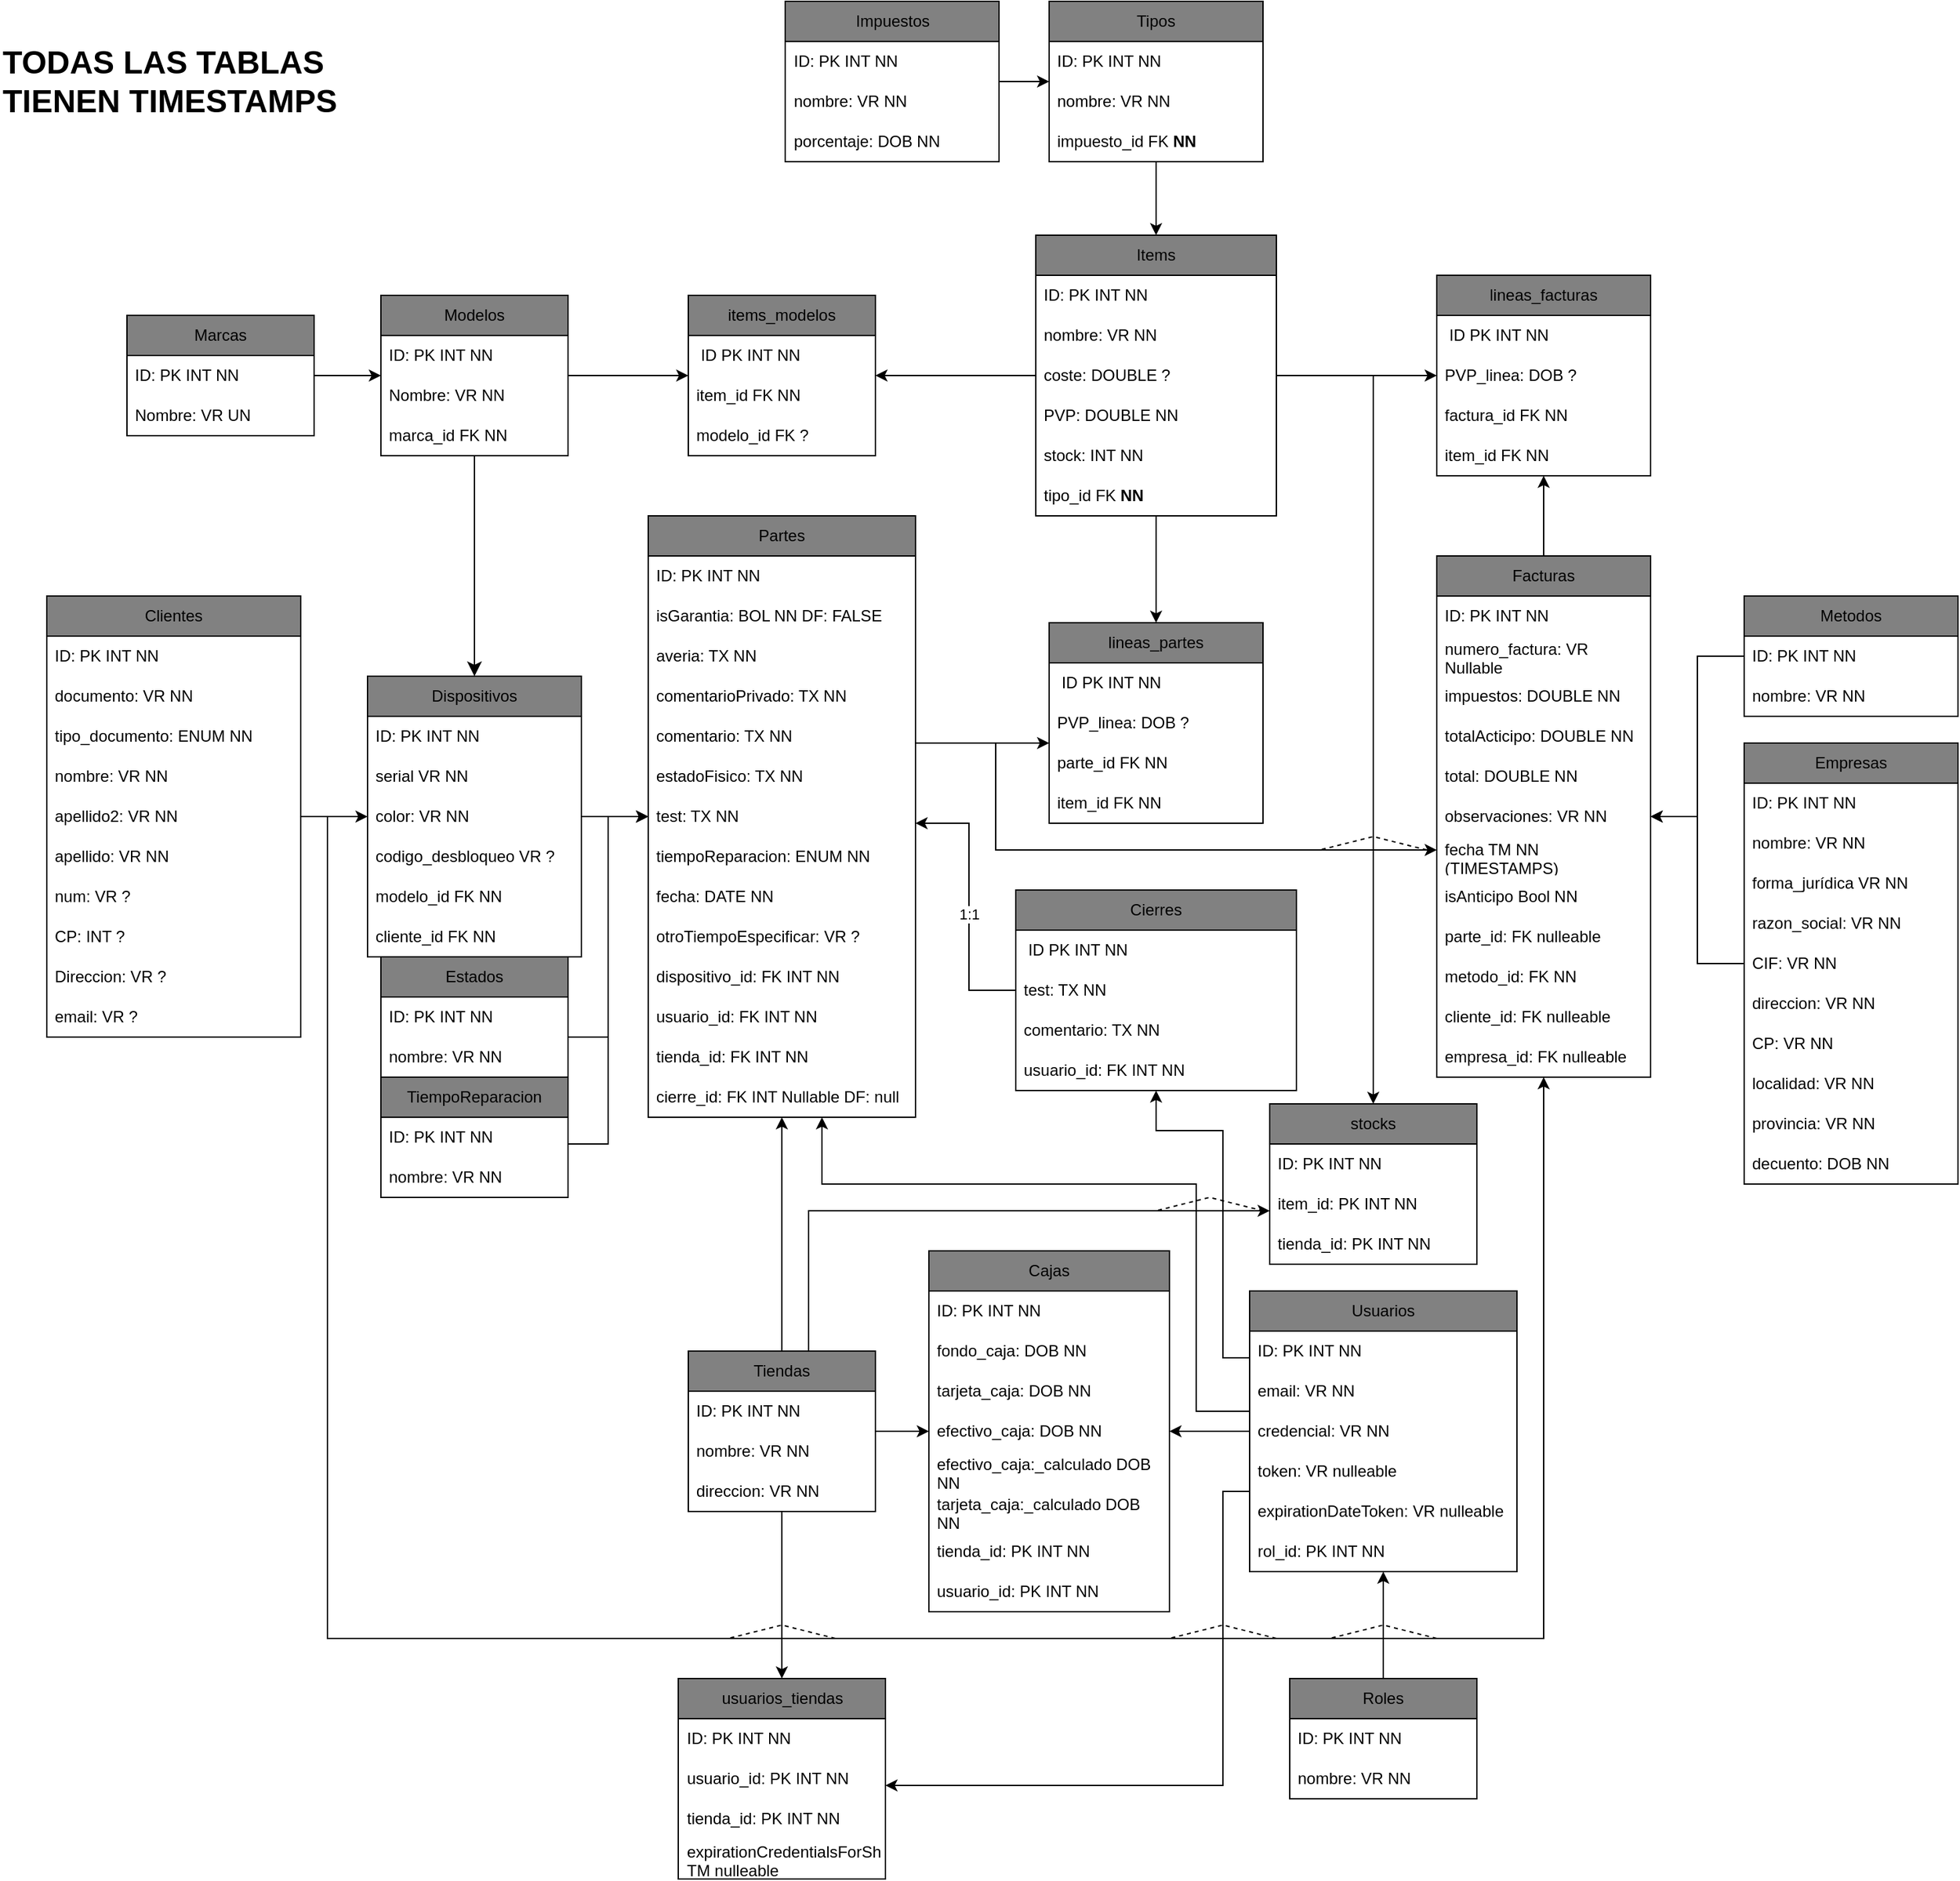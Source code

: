 <mxfile version="26.2.15">
  <diagram id="R2lEEEUBdFMjLlhIrx00" name="Page-1">
    <mxGraphModel dx="731" dy="931" grid="1" gridSize="10" guides="1" tooltips="1" connect="1" arrows="1" fold="1" page="1" pageScale="1" pageWidth="850" pageHeight="1100" math="0" shadow="0" extFonts="Permanent Marker^https://fonts.googleapis.com/css?family=Permanent+Marker">
      <root>
        <mxCell id="0" />
        <mxCell id="1" parent="0" />
        <mxCell id="kfh21fEiwRAk32e5VvDC-44" style="edgeStyle=orthogonalEdgeStyle;rounded=0;orthogonalLoop=1;jettySize=auto;html=1;" parent="1" source="yXRRYShCoiaapN4eQ2zk-6" target="yXRRYShCoiaapN4eQ2zk-49" edge="1">
          <mxGeometry relative="1" as="geometry" />
        </mxCell>
        <mxCell id="y2YvwJ1Hii6zbytnpRDG-23" style="edgeStyle=orthogonalEdgeStyle;rounded=0;orthogonalLoop=1;jettySize=auto;html=1;" parent="1" source="yXRRYShCoiaapN4eQ2zk-6" target="kfh21fEiwRAk32e5VvDC-49" edge="1">
          <mxGeometry relative="1" as="geometry">
            <Array as="points">
              <mxPoint x="270" y="655" />
              <mxPoint x="270" y="1270" />
              <mxPoint x="1180" y="1270" />
            </Array>
          </mxGeometry>
        </mxCell>
        <mxCell id="yXRRYShCoiaapN4eQ2zk-6" value="Clientes" style="swimlane;fontStyle=0;childLayout=stackLayout;horizontal=1;startSize=30;horizontalStack=0;resizeParent=1;resizeParentMax=0;resizeLast=0;collapsible=1;marginBottom=0;whiteSpace=wrap;html=1;fillColor=#818181;" parent="1" vertex="1">
          <mxGeometry x="60" y="490" width="190" height="330" as="geometry">
            <mxRectangle x="60" y="475" width="80" height="30" as="alternateBounds" />
          </mxGeometry>
        </mxCell>
        <mxCell id="yXRRYShCoiaapN4eQ2zk-7" value="ID: PK INT NN" style="text;strokeColor=none;fillColor=none;align=left;verticalAlign=middle;spacingLeft=4;spacingRight=4;overflow=hidden;points=[[0,0.5],[1,0.5]];portConstraint=eastwest;rotatable=0;whiteSpace=wrap;html=1;" parent="yXRRYShCoiaapN4eQ2zk-6" vertex="1">
          <mxGeometry y="30" width="190" height="30" as="geometry" />
        </mxCell>
        <mxCell id="yXRRYShCoiaapN4eQ2zk-16" value="documento: VR NN" style="text;strokeColor=none;fillColor=none;align=left;verticalAlign=middle;spacingLeft=4;spacingRight=4;overflow=hidden;points=[[0,0.5],[1,0.5]];portConstraint=eastwest;rotatable=0;whiteSpace=wrap;html=1;" parent="yXRRYShCoiaapN4eQ2zk-6" vertex="1">
          <mxGeometry y="60" width="190" height="30" as="geometry" />
        </mxCell>
        <mxCell id="5g4IxyuOgl1ToI3kpAx4-1" value="tipo_documento: ENUM NN" style="text;strokeColor=none;fillColor=none;align=left;verticalAlign=middle;spacingLeft=4;spacingRight=4;overflow=hidden;points=[[0,0.5],[1,0.5]];portConstraint=eastwest;rotatable=0;whiteSpace=wrap;html=1;" parent="yXRRYShCoiaapN4eQ2zk-6" vertex="1">
          <mxGeometry y="90" width="190" height="30" as="geometry" />
        </mxCell>
        <mxCell id="yXRRYShCoiaapN4eQ2zk-8" value="nombre: VR NN" style="text;strokeColor=none;fillColor=none;align=left;verticalAlign=middle;spacingLeft=4;spacingRight=4;overflow=hidden;points=[[0,0.5],[1,0.5]];portConstraint=eastwest;rotatable=0;whiteSpace=wrap;html=1;" parent="yXRRYShCoiaapN4eQ2zk-6" vertex="1">
          <mxGeometry y="120" width="190" height="30" as="geometry" />
        </mxCell>
        <mxCell id="yXRRYShCoiaapN4eQ2zk-11" value="apellido2: VR NN" style="text;strokeColor=none;fillColor=none;align=left;verticalAlign=middle;spacingLeft=4;spacingRight=4;overflow=hidden;points=[[0,0.5],[1,0.5]];portConstraint=eastwest;rotatable=0;whiteSpace=wrap;html=1;" parent="yXRRYShCoiaapN4eQ2zk-6" vertex="1">
          <mxGeometry y="150" width="190" height="30" as="geometry" />
        </mxCell>
        <mxCell id="yXRRYShCoiaapN4eQ2zk-9" value="apellido: VR NN&amp;nbsp;" style="text;strokeColor=none;fillColor=none;align=left;verticalAlign=middle;spacingLeft=4;spacingRight=4;overflow=hidden;points=[[0,0.5],[1,0.5]];portConstraint=eastwest;rotatable=0;whiteSpace=wrap;html=1;" parent="yXRRYShCoiaapN4eQ2zk-6" vertex="1">
          <mxGeometry y="180" width="190" height="30" as="geometry" />
        </mxCell>
        <mxCell id="yXRRYShCoiaapN4eQ2zk-12" value="num: VR ?" style="text;strokeColor=none;fillColor=none;align=left;verticalAlign=middle;spacingLeft=4;spacingRight=4;overflow=hidden;points=[[0,0.5],[1,0.5]];portConstraint=eastwest;rotatable=0;whiteSpace=wrap;html=1;" parent="yXRRYShCoiaapN4eQ2zk-6" vertex="1">
          <mxGeometry y="210" width="190" height="30" as="geometry" />
        </mxCell>
        <mxCell id="yXRRYShCoiaapN4eQ2zk-15" value="CP: INT ?" style="text;strokeColor=none;fillColor=none;align=left;verticalAlign=middle;spacingLeft=4;spacingRight=4;overflow=hidden;points=[[0,0.5],[1,0.5]];portConstraint=eastwest;rotatable=0;whiteSpace=wrap;html=1;" parent="yXRRYShCoiaapN4eQ2zk-6" vertex="1">
          <mxGeometry y="240" width="190" height="30" as="geometry" />
        </mxCell>
        <mxCell id="yXRRYShCoiaapN4eQ2zk-14" value="Direccion: VR ?" style="text;strokeColor=none;fillColor=none;align=left;verticalAlign=middle;spacingLeft=4;spacingRight=4;overflow=hidden;points=[[0,0.5],[1,0.5]];portConstraint=eastwest;rotatable=0;whiteSpace=wrap;html=1;" parent="yXRRYShCoiaapN4eQ2zk-6" vertex="1">
          <mxGeometry y="270" width="190" height="30" as="geometry" />
        </mxCell>
        <mxCell id="yXRRYShCoiaapN4eQ2zk-19" value="email: VR ?" style="text;strokeColor=none;fillColor=none;align=left;verticalAlign=middle;spacingLeft=4;spacingRight=4;overflow=hidden;points=[[0,0.5],[1,0.5]];portConstraint=eastwest;rotatable=0;whiteSpace=wrap;html=1;" parent="yXRRYShCoiaapN4eQ2zk-6" vertex="1">
          <mxGeometry y="300" width="190" height="30" as="geometry" />
        </mxCell>
        <mxCell id="kfh21fEiwRAk32e5VvDC-145" style="edgeStyle=orthogonalEdgeStyle;rounded=0;orthogonalLoop=1;jettySize=auto;html=1;" parent="1" source="yXRRYShCoiaapN4eQ2zk-20" target="yXRRYShCoiaapN4eQ2zk-24" edge="1">
          <mxGeometry relative="1" as="geometry" />
        </mxCell>
        <mxCell id="yXRRYShCoiaapN4eQ2zk-20" value="Marcas" style="swimlane;fontStyle=0;childLayout=stackLayout;horizontal=1;startSize=30;horizontalStack=0;resizeParent=1;resizeParentMax=0;resizeLast=0;collapsible=1;marginBottom=0;whiteSpace=wrap;html=1;fillColor=#818181;" parent="1" vertex="1">
          <mxGeometry x="120" y="280" width="140" height="90" as="geometry">
            <mxRectangle x="310" y="90" width="80" height="30" as="alternateBounds" />
          </mxGeometry>
        </mxCell>
        <mxCell id="yXRRYShCoiaapN4eQ2zk-21" value="ID: PK INT NN&lt;span style=&quot;background-color: transparent; color: light-dark(rgb(0, 0, 0), rgb(255, 255, 255));&quot;&gt;&amp;nbsp;&lt;/span&gt;" style="text;strokeColor=none;fillColor=none;align=left;verticalAlign=middle;spacingLeft=4;spacingRight=4;overflow=hidden;points=[[0,0.5],[1,0.5]];portConstraint=eastwest;rotatable=0;whiteSpace=wrap;html=1;" parent="yXRRYShCoiaapN4eQ2zk-20" vertex="1">
          <mxGeometry y="30" width="140" height="30" as="geometry" />
        </mxCell>
        <mxCell id="yXRRYShCoiaapN4eQ2zk-22" value="Nombre: VR UN" style="text;strokeColor=none;fillColor=none;align=left;verticalAlign=middle;spacingLeft=4;spacingRight=4;overflow=hidden;points=[[0,0.5],[1,0.5]];portConstraint=eastwest;rotatable=0;whiteSpace=wrap;html=1;" parent="yXRRYShCoiaapN4eQ2zk-20" vertex="1">
          <mxGeometry y="60" width="140" height="30" as="geometry" />
        </mxCell>
        <mxCell id="yXRRYShCoiaapN4eQ2zk-60" style="edgeStyle=none;curved=1;rounded=0;orthogonalLoop=1;jettySize=auto;html=1;exitX=0.5;exitY=1;exitDx=0;exitDy=0;entryX=0.5;entryY=0;entryDx=0;entryDy=0;fontSize=12;startSize=8;endSize=8;" parent="1" source="yXRRYShCoiaapN4eQ2zk-24" target="yXRRYShCoiaapN4eQ2zk-49" edge="1">
          <mxGeometry relative="1" as="geometry" />
        </mxCell>
        <mxCell id="kfh21fEiwRAk32e5VvDC-61" style="edgeStyle=orthogonalEdgeStyle;rounded=0;orthogonalLoop=1;jettySize=auto;html=1;" parent="1" source="yXRRYShCoiaapN4eQ2zk-24" target="yXRRYShCoiaapN4eQ2zk-63" edge="1">
          <mxGeometry relative="1" as="geometry" />
        </mxCell>
        <mxCell id="yXRRYShCoiaapN4eQ2zk-24" value="Modelos" style="swimlane;fontStyle=0;childLayout=stackLayout;horizontal=1;startSize=30;horizontalStack=0;resizeParent=1;resizeParentMax=0;resizeLast=0;collapsible=1;marginBottom=0;whiteSpace=wrap;html=1;fillColor=#818181;" parent="1" vertex="1">
          <mxGeometry x="310" y="265" width="140" height="120" as="geometry">
            <mxRectangle x="310" y="160" width="80" height="30" as="alternateBounds" />
          </mxGeometry>
        </mxCell>
        <mxCell id="yXRRYShCoiaapN4eQ2zk-28" value="ID: PK INT NN&lt;span style=&quot;background-color: transparent; color: light-dark(rgb(0, 0, 0), rgb(255, 255, 255));&quot;&gt;&amp;nbsp;&lt;/span&gt;" style="text;strokeColor=none;fillColor=none;align=left;verticalAlign=middle;spacingLeft=4;spacingRight=4;overflow=hidden;points=[[0,0.5],[1,0.5]];portConstraint=eastwest;rotatable=0;whiteSpace=wrap;html=1;" parent="yXRRYShCoiaapN4eQ2zk-24" vertex="1">
          <mxGeometry y="30" width="140" height="30" as="geometry" />
        </mxCell>
        <mxCell id="yXRRYShCoiaapN4eQ2zk-29" value="Nombre: VR NN" style="text;strokeColor=none;fillColor=none;align=left;verticalAlign=middle;spacingLeft=4;spacingRight=4;overflow=hidden;points=[[0,0.5],[1,0.5]];portConstraint=eastwest;rotatable=0;whiteSpace=wrap;html=1;" parent="yXRRYShCoiaapN4eQ2zk-24" vertex="1">
          <mxGeometry y="60" width="140" height="30" as="geometry" />
        </mxCell>
        <mxCell id="yXRRYShCoiaapN4eQ2zk-62" value="marca_id FK NN" style="text;strokeColor=none;fillColor=none;align=left;verticalAlign=middle;spacingLeft=4;spacingRight=4;overflow=hidden;points=[[0,0.5],[1,0.5]];portConstraint=eastwest;rotatable=0;whiteSpace=wrap;html=1;" parent="yXRRYShCoiaapN4eQ2zk-24" vertex="1">
          <mxGeometry y="90" width="140" height="30" as="geometry" />
        </mxCell>
        <mxCell id="v54W1e9uofngwYFjNst1-26" style="edgeStyle=orthogonalEdgeStyle;rounded=0;orthogonalLoop=1;jettySize=auto;html=1;entryX=0.5;entryY=0;entryDx=0;entryDy=0;" parent="1" source="yXRRYShCoiaapN4eQ2zk-34" target="v54W1e9uofngwYFjNst1-20" edge="1">
          <mxGeometry relative="1" as="geometry" />
        </mxCell>
        <mxCell id="kfh21fEiwRAk32e5VvDC-146" style="edgeStyle=orthogonalEdgeStyle;rounded=0;orthogonalLoop=1;jettySize=auto;html=1;" parent="1" source="yXRRYShCoiaapN4eQ2zk-34" target="kfh21fEiwRAk32e5VvDC-86" edge="1">
          <mxGeometry relative="1" as="geometry" />
        </mxCell>
        <mxCell id="kfh21fEiwRAk32e5VvDC-149" style="edgeStyle=orthogonalEdgeStyle;rounded=0;orthogonalLoop=1;jettySize=auto;html=1;" parent="1" source="yXRRYShCoiaapN4eQ2zk-34" target="yXRRYShCoiaapN4eQ2zk-63" edge="1">
          <mxGeometry relative="1" as="geometry" />
        </mxCell>
        <mxCell id="iYht3ZEfpnG1AKO287yr-17" style="edgeStyle=orthogonalEdgeStyle;rounded=0;orthogonalLoop=1;jettySize=auto;html=1;entryX=0.5;entryY=0;entryDx=0;entryDy=0;" parent="1" source="yXRRYShCoiaapN4eQ2zk-34" target="iYht3ZEfpnG1AKO287yr-12" edge="1">
          <mxGeometry relative="1" as="geometry">
            <Array as="points">
              <mxPoint x="1053" y="325" />
            </Array>
          </mxGeometry>
        </mxCell>
        <mxCell id="yXRRYShCoiaapN4eQ2zk-34" value="Items" style="swimlane;fontStyle=0;childLayout=stackLayout;horizontal=1;startSize=30;horizontalStack=0;resizeParent=1;resizeParentMax=0;resizeLast=0;collapsible=1;marginBottom=0;whiteSpace=wrap;html=1;fillColor=#818181;" parent="1" vertex="1">
          <mxGeometry x="800" y="220" width="180" height="210" as="geometry">
            <mxRectangle x="760" y="130" width="80" height="30" as="alternateBounds" />
          </mxGeometry>
        </mxCell>
        <mxCell id="yXRRYShCoiaapN4eQ2zk-38" value="ID: PK INT NN&lt;span style=&quot;background-color: transparent; color: light-dark(rgb(0, 0, 0), rgb(255, 255, 255));&quot;&gt;&amp;nbsp;&lt;/span&gt;" style="text;strokeColor=none;fillColor=none;align=left;verticalAlign=middle;spacingLeft=4;spacingRight=4;overflow=hidden;points=[[0,0.5],[1,0.5]];portConstraint=eastwest;rotatable=0;whiteSpace=wrap;html=1;" parent="yXRRYShCoiaapN4eQ2zk-34" vertex="1">
          <mxGeometry y="30" width="180" height="30" as="geometry" />
        </mxCell>
        <mxCell id="yXRRYShCoiaapN4eQ2zk-40" value="nombre: VR NN" style="text;strokeColor=none;fillColor=none;align=left;verticalAlign=middle;spacingLeft=4;spacingRight=4;overflow=hidden;points=[[0,0.5],[1,0.5]];portConstraint=eastwest;rotatable=0;whiteSpace=wrap;html=1;" parent="yXRRYShCoiaapN4eQ2zk-34" vertex="1">
          <mxGeometry y="60" width="180" height="30" as="geometry" />
        </mxCell>
        <mxCell id="yXRRYShCoiaapN4eQ2zk-41" value="coste: DOUBLE ?" style="text;strokeColor=none;fillColor=none;align=left;verticalAlign=middle;spacingLeft=4;spacingRight=4;overflow=hidden;points=[[0,0.5],[1,0.5]];portConstraint=eastwest;rotatable=0;whiteSpace=wrap;html=1;" parent="yXRRYShCoiaapN4eQ2zk-34" vertex="1">
          <mxGeometry y="90" width="180" height="30" as="geometry" />
        </mxCell>
        <mxCell id="yXRRYShCoiaapN4eQ2zk-42" value="PVP: DOUBLE NN" style="text;strokeColor=none;fillColor=none;align=left;verticalAlign=middle;spacingLeft=4;spacingRight=4;overflow=hidden;points=[[0,0.5],[1,0.5]];portConstraint=eastwest;rotatable=0;whiteSpace=wrap;html=1;" parent="yXRRYShCoiaapN4eQ2zk-34" vertex="1">
          <mxGeometry y="120" width="180" height="30" as="geometry" />
        </mxCell>
        <mxCell id="yXRRYShCoiaapN4eQ2zk-43" value="stock: INT NN" style="text;strokeColor=none;fillColor=none;align=left;verticalAlign=middle;spacingLeft=4;spacingRight=4;overflow=hidden;points=[[0,0.5],[1,0.5]];portConstraint=eastwest;rotatable=0;whiteSpace=wrap;html=1;" parent="yXRRYShCoiaapN4eQ2zk-34" vertex="1">
          <mxGeometry y="150" width="180" height="30" as="geometry" />
        </mxCell>
        <mxCell id="kfh21fEiwRAk32e5VvDC-8" value="&lt;span style=&quot;background-color: transparent; color: light-dark(rgb(0, 0, 0), rgb(255, 255, 255));&quot;&gt;tipo_id FK &lt;b&gt;NN&lt;/b&gt;&lt;/span&gt;" style="text;strokeColor=none;fillColor=none;align=left;verticalAlign=middle;spacingLeft=4;spacingRight=4;overflow=hidden;points=[[0,0.5],[1,0.5]];portConstraint=eastwest;rotatable=0;whiteSpace=wrap;html=1;" parent="yXRRYShCoiaapN4eQ2zk-34" vertex="1">
          <mxGeometry y="180" width="180" height="30" as="geometry" />
        </mxCell>
        <mxCell id="y2YvwJ1Hii6zbytnpRDG-15" style="edgeStyle=orthogonalEdgeStyle;rounded=0;orthogonalLoop=1;jettySize=auto;html=1;" parent="1" source="yXRRYShCoiaapN4eQ2zk-49" target="6Xu6QHjKwGnOiPHbOEK8-2" edge="1">
          <mxGeometry relative="1" as="geometry" />
        </mxCell>
        <mxCell id="yXRRYShCoiaapN4eQ2zk-49" value="Dispositivos" style="swimlane;fontStyle=0;childLayout=stackLayout;horizontal=1;startSize=30;horizontalStack=0;resizeParent=1;resizeParentMax=0;resizeLast=0;collapsible=1;marginBottom=0;whiteSpace=wrap;html=1;fillColor=#818181;" parent="1" vertex="1">
          <mxGeometry x="300" y="550" width="160" height="210" as="geometry">
            <mxRectangle x="360" y="460" width="100" height="30" as="alternateBounds" />
          </mxGeometry>
        </mxCell>
        <mxCell id="yXRRYShCoiaapN4eQ2zk-53" value="ID: PK INT NN" style="text;strokeColor=none;fillColor=none;align=left;verticalAlign=middle;spacingLeft=4;spacingRight=4;overflow=hidden;points=[[0,0.5],[1,0.5]];portConstraint=eastwest;rotatable=0;whiteSpace=wrap;html=1;" parent="yXRRYShCoiaapN4eQ2zk-49" vertex="1">
          <mxGeometry y="30" width="160" height="30" as="geometry" />
        </mxCell>
        <mxCell id="yXRRYShCoiaapN4eQ2zk-55" value="&lt;span style=&quot;background-color: transparent; color: light-dark(rgb(0, 0, 0), rgb(255, 255, 255));&quot;&gt;serial VR NN&lt;/span&gt;" style="text;strokeColor=none;fillColor=none;align=left;verticalAlign=middle;spacingLeft=4;spacingRight=4;overflow=hidden;points=[[0,0.5],[1,0.5]];portConstraint=eastwest;rotatable=0;whiteSpace=wrap;html=1;" parent="yXRRYShCoiaapN4eQ2zk-49" vertex="1">
          <mxGeometry y="60" width="160" height="30" as="geometry" />
        </mxCell>
        <mxCell id="yXRRYShCoiaapN4eQ2zk-57" value="color: VR NN" style="text;strokeColor=none;fillColor=none;align=left;verticalAlign=middle;spacingLeft=4;spacingRight=4;overflow=hidden;points=[[0,0.5],[1,0.5]];portConstraint=eastwest;rotatable=0;whiteSpace=wrap;html=1;" parent="yXRRYShCoiaapN4eQ2zk-49" vertex="1">
          <mxGeometry y="90" width="160" height="30" as="geometry" />
        </mxCell>
        <mxCell id="yXRRYShCoiaapN4eQ2zk-58" value="&lt;span style=&quot;background-color: transparent; color: light-dark(rgb(0, 0, 0), rgb(255, 255, 255));&quot;&gt;codigo_desbloqueo VR ?&lt;/span&gt;" style="text;strokeColor=none;fillColor=none;align=left;verticalAlign=middle;spacingLeft=4;spacingRight=4;overflow=hidden;points=[[0,0.5],[1,0.5]];portConstraint=eastwest;rotatable=0;whiteSpace=wrap;html=1;" parent="yXRRYShCoiaapN4eQ2zk-49" vertex="1">
          <mxGeometry y="120" width="160" height="30" as="geometry" />
        </mxCell>
        <mxCell id="yXRRYShCoiaapN4eQ2zk-61" value="&lt;span style=&quot;background-color: transparent; color: light-dark(rgb(0, 0, 0), rgb(255, 255, 255));&quot;&gt;modelo_id FK NN&lt;/span&gt;" style="text;strokeColor=none;fillColor=none;align=left;verticalAlign=middle;spacingLeft=4;spacingRight=4;overflow=hidden;points=[[0,0.5],[1,0.5]];portConstraint=eastwest;rotatable=0;whiteSpace=wrap;html=1;" parent="yXRRYShCoiaapN4eQ2zk-49" vertex="1">
          <mxGeometry y="150" width="160" height="30" as="geometry" />
        </mxCell>
        <mxCell id="v54W1e9uofngwYFjNst1-2" value="&lt;span style=&quot;background-color: transparent; color: light-dark(rgb(0, 0, 0), rgb(255, 255, 255));&quot;&gt;cliente&lt;/span&gt;&lt;span style=&quot;background-color: transparent; color: light-dark(rgb(0, 0, 0), rgb(255, 255, 255));&quot;&gt;_id FK NN&lt;/span&gt;" style="text;strokeColor=none;fillColor=none;align=left;verticalAlign=middle;spacingLeft=4;spacingRight=4;overflow=hidden;points=[[0,0.5],[1,0.5]];portConstraint=eastwest;rotatable=0;whiteSpace=wrap;html=1;" parent="yXRRYShCoiaapN4eQ2zk-49" vertex="1">
          <mxGeometry y="180" width="160" height="30" as="geometry" />
        </mxCell>
        <mxCell id="yXRRYShCoiaapN4eQ2zk-63" value="items_modelos" style="swimlane;fontStyle=0;childLayout=stackLayout;horizontal=1;startSize=30;horizontalStack=0;resizeParent=1;resizeParentMax=0;resizeLast=0;collapsible=1;marginBottom=0;whiteSpace=wrap;html=1;fillColor=#818181;" parent="1" vertex="1">
          <mxGeometry x="540" y="265" width="140" height="120" as="geometry">
            <mxRectangle x="570" y="160" width="140" height="30" as="alternateBounds" />
          </mxGeometry>
        </mxCell>
        <mxCell id="yXRRYShCoiaapN4eQ2zk-64" value="&amp;nbsp;ID PK INT NN" style="text;strokeColor=none;fillColor=none;align=left;verticalAlign=middle;spacingLeft=4;spacingRight=4;overflow=hidden;points=[[0,0.5],[1,0.5]];portConstraint=eastwest;rotatable=0;whiteSpace=wrap;html=1;" parent="yXRRYShCoiaapN4eQ2zk-63" vertex="1">
          <mxGeometry y="30" width="140" height="30" as="geometry" />
        </mxCell>
        <mxCell id="yXRRYShCoiaapN4eQ2zk-66" value="item_id FK NN" style="text;strokeColor=none;fillColor=none;align=left;verticalAlign=middle;spacingLeft=4;spacingRight=4;overflow=hidden;points=[[0,0.5],[1,0.5]];portConstraint=eastwest;rotatable=0;whiteSpace=wrap;html=1;" parent="yXRRYShCoiaapN4eQ2zk-63" vertex="1">
          <mxGeometry y="60" width="140" height="30" as="geometry" />
        </mxCell>
        <mxCell id="yXRRYShCoiaapN4eQ2zk-67" value="modelo_id FK ?" style="text;strokeColor=none;fillColor=none;align=left;verticalAlign=middle;spacingLeft=4;spacingRight=4;overflow=hidden;points=[[0,0.5],[1,0.5]];portConstraint=eastwest;rotatable=0;whiteSpace=wrap;html=1;" parent="yXRRYShCoiaapN4eQ2zk-63" vertex="1">
          <mxGeometry y="90" width="140" height="30" as="geometry" />
        </mxCell>
        <mxCell id="y2YvwJ1Hii6zbytnpRDG-12" style="edgeStyle=orthogonalEdgeStyle;rounded=0;orthogonalLoop=1;jettySize=auto;html=1;" parent="1" source="yXRRYShCoiaapN4eQ2zk-88" target="yXRRYShCoiaapN4eQ2zk-82" edge="1">
          <mxGeometry relative="1" as="geometry" />
        </mxCell>
        <mxCell id="yXRRYShCoiaapN4eQ2zk-88" value="Roles" style="swimlane;fontStyle=0;childLayout=stackLayout;horizontal=1;startSize=30;horizontalStack=0;resizeParent=1;resizeParentMax=0;resizeLast=0;collapsible=1;marginBottom=0;whiteSpace=wrap;html=1;fillColor=#818181;" parent="1" vertex="1">
          <mxGeometry x="990" y="1300" width="140" height="90" as="geometry">
            <mxRectangle x="120" y="340" width="70" height="30" as="alternateBounds" />
          </mxGeometry>
        </mxCell>
        <mxCell id="yXRRYShCoiaapN4eQ2zk-89" value="ID: PK INT NN" style="text;strokeColor=none;fillColor=none;align=left;verticalAlign=middle;spacingLeft=4;spacingRight=4;overflow=hidden;points=[[0,0.5],[1,0.5]];portConstraint=eastwest;rotatable=0;whiteSpace=wrap;html=1;" parent="yXRRYShCoiaapN4eQ2zk-88" vertex="1">
          <mxGeometry y="30" width="140" height="30" as="geometry" />
        </mxCell>
        <mxCell id="yXRRYShCoiaapN4eQ2zk-90" value="nombre: VR NN" style="text;strokeColor=none;fillColor=none;align=left;verticalAlign=middle;spacingLeft=4;spacingRight=4;overflow=hidden;points=[[0,0.5],[1,0.5]];portConstraint=eastwest;rotatable=0;whiteSpace=wrap;html=1;" parent="yXRRYShCoiaapN4eQ2zk-88" vertex="1">
          <mxGeometry y="60" width="140" height="30" as="geometry" />
        </mxCell>
        <mxCell id="kfh21fEiwRAk32e5VvDC-45" style="edgeStyle=orthogonalEdgeStyle;rounded=0;orthogonalLoop=1;jettySize=auto;html=1;" parent="1" source="6Xu6QHjKwGnOiPHbOEK8-2" target="v54W1e9uofngwYFjNst1-20" edge="1">
          <mxGeometry relative="1" as="geometry">
            <Array as="points">
              <mxPoint x="770" y="600" />
              <mxPoint x="770" y="600" />
            </Array>
          </mxGeometry>
        </mxCell>
        <mxCell id="y2YvwJ1Hii6zbytnpRDG-26" style="edgeStyle=orthogonalEdgeStyle;rounded=0;orthogonalLoop=1;jettySize=auto;html=1;" parent="1" source="6Xu6QHjKwGnOiPHbOEK8-2" target="kfh21fEiwRAk32e5VvDC-49" edge="1">
          <mxGeometry relative="1" as="geometry">
            <Array as="points">
              <mxPoint x="770" y="600" />
              <mxPoint x="770" y="680" />
            </Array>
          </mxGeometry>
        </mxCell>
        <mxCell id="6Xu6QHjKwGnOiPHbOEK8-2" value="Partes" style="swimlane;fontStyle=0;childLayout=stackLayout;horizontal=1;startSize=30;horizontalStack=0;resizeParent=1;resizeParentMax=0;resizeLast=0;collapsible=1;marginBottom=0;whiteSpace=wrap;html=1;fillColor=#818181;" parent="1" vertex="1">
          <mxGeometry x="510" y="430" width="200" height="450" as="geometry">
            <mxRectangle x="505" y="475" width="80" height="30" as="alternateBounds" />
          </mxGeometry>
        </mxCell>
        <mxCell id="6Xu6QHjKwGnOiPHbOEK8-3" value="ID: PK INT NN" style="text;strokeColor=none;fillColor=none;align=left;verticalAlign=middle;spacingLeft=4;spacingRight=4;overflow=hidden;points=[[0,0.5],[1,0.5]];portConstraint=eastwest;rotatable=0;whiteSpace=wrap;html=1;" parent="6Xu6QHjKwGnOiPHbOEK8-2" vertex="1">
          <mxGeometry y="30" width="200" height="30" as="geometry" />
        </mxCell>
        <mxCell id="cHWJ6318uaZIHJxnrhPg-11" value="isGarantia: BOL NN DF: FALSE" style="text;strokeColor=none;fillColor=none;align=left;verticalAlign=middle;spacingLeft=4;spacingRight=4;overflow=hidden;points=[[0,0.5],[1,0.5]];portConstraint=eastwest;rotatable=0;whiteSpace=wrap;html=1;" parent="6Xu6QHjKwGnOiPHbOEK8-2" vertex="1">
          <mxGeometry y="60" width="200" height="30" as="geometry" />
        </mxCell>
        <mxCell id="6Xu6QHjKwGnOiPHbOEK8-4" value="averia: TX NN" style="text;strokeColor=none;fillColor=none;align=left;verticalAlign=middle;spacingLeft=4;spacingRight=4;overflow=hidden;points=[[0,0.5],[1,0.5]];portConstraint=eastwest;rotatable=0;whiteSpace=wrap;html=1;" parent="6Xu6QHjKwGnOiPHbOEK8-2" vertex="1">
          <mxGeometry y="90" width="200" height="30" as="geometry" />
        </mxCell>
        <mxCell id="6Xu6QHjKwGnOiPHbOEK8-5" value="comentarioPrivado: TX NN" style="text;strokeColor=none;fillColor=none;align=left;verticalAlign=middle;spacingLeft=4;spacingRight=4;overflow=hidden;points=[[0,0.5],[1,0.5]];portConstraint=eastwest;rotatable=0;whiteSpace=wrap;html=1;" parent="6Xu6QHjKwGnOiPHbOEK8-2" vertex="1">
          <mxGeometry y="120" width="200" height="30" as="geometry" />
        </mxCell>
        <mxCell id="9wmjAnfGRfQDTK_vJLs2-2" value="comentario: TX NN" style="text;strokeColor=none;fillColor=none;align=left;verticalAlign=middle;spacingLeft=4;spacingRight=4;overflow=hidden;points=[[0,0.5],[1,0.5]];portConstraint=eastwest;rotatable=0;whiteSpace=wrap;html=1;" parent="6Xu6QHjKwGnOiPHbOEK8-2" vertex="1">
          <mxGeometry y="150" width="200" height="30" as="geometry" />
        </mxCell>
        <mxCell id="9wmjAnfGRfQDTK_vJLs2-3" value="estadoFisico: TX NN" style="text;strokeColor=none;fillColor=none;align=left;verticalAlign=middle;spacingLeft=4;spacingRight=4;overflow=hidden;points=[[0,0.5],[1,0.5]];portConstraint=eastwest;rotatable=0;whiteSpace=wrap;html=1;" parent="6Xu6QHjKwGnOiPHbOEK8-2" vertex="1">
          <mxGeometry y="180" width="200" height="30" as="geometry" />
        </mxCell>
        <mxCell id="9wmjAnfGRfQDTK_vJLs2-4" value="test: TX NN" style="text;strokeColor=none;fillColor=none;align=left;verticalAlign=middle;spacingLeft=4;spacingRight=4;overflow=hidden;points=[[0,0.5],[1,0.5]];portConstraint=eastwest;rotatable=0;whiteSpace=wrap;html=1;" parent="6Xu6QHjKwGnOiPHbOEK8-2" vertex="1">
          <mxGeometry y="210" width="200" height="30" as="geometry" />
        </mxCell>
        <mxCell id="9wmjAnfGRfQDTK_vJLs2-5" value="tiempoReparacion: ENUM NN" style="text;strokeColor=none;fillColor=none;align=left;verticalAlign=middle;spacingLeft=4;spacingRight=4;overflow=hidden;points=[[0,0.5],[1,0.5]];portConstraint=eastwest;rotatable=0;whiteSpace=wrap;html=1;" parent="6Xu6QHjKwGnOiPHbOEK8-2" vertex="1">
          <mxGeometry y="240" width="200" height="30" as="geometry" />
        </mxCell>
        <mxCell id="y2YvwJ1Hii6zbytnpRDG-4" value="fecha: DATE NN" style="text;strokeColor=none;fillColor=none;align=left;verticalAlign=middle;spacingLeft=4;spacingRight=4;overflow=hidden;points=[[0,0.5],[1,0.5]];portConstraint=eastwest;rotatable=0;whiteSpace=wrap;html=1;" parent="6Xu6QHjKwGnOiPHbOEK8-2" vertex="1">
          <mxGeometry y="270" width="200" height="30" as="geometry" />
        </mxCell>
        <mxCell id="9wmjAnfGRfQDTK_vJLs2-7" value="otroTiempoEspecificar: VR ?" style="text;strokeColor=none;fillColor=none;align=left;verticalAlign=middle;spacingLeft=4;spacingRight=4;overflow=hidden;points=[[0,0.5],[1,0.5]];portConstraint=eastwest;rotatable=0;whiteSpace=wrap;html=1;" parent="6Xu6QHjKwGnOiPHbOEK8-2" vertex="1">
          <mxGeometry y="300" width="200" height="30" as="geometry" />
        </mxCell>
        <mxCell id="v54W1e9uofngwYFjNst1-6" value="dispositivo_id: FK INT NN" style="text;strokeColor=none;fillColor=none;align=left;verticalAlign=middle;spacingLeft=4;spacingRight=4;overflow=hidden;points=[[0,0.5],[1,0.5]];portConstraint=eastwest;rotatable=0;whiteSpace=wrap;html=1;" parent="6Xu6QHjKwGnOiPHbOEK8-2" vertex="1">
          <mxGeometry y="330" width="200" height="30" as="geometry" />
        </mxCell>
        <mxCell id="cHWJ6318uaZIHJxnrhPg-15" value="usuario_id: FK INT NN" style="text;strokeColor=none;fillColor=none;align=left;verticalAlign=middle;spacingLeft=4;spacingRight=4;overflow=hidden;points=[[0,0.5],[1,0.5]];portConstraint=eastwest;rotatable=0;whiteSpace=wrap;html=1;" parent="6Xu6QHjKwGnOiPHbOEK8-2" vertex="1">
          <mxGeometry y="360" width="200" height="30" as="geometry" />
        </mxCell>
        <mxCell id="cHWJ6318uaZIHJxnrhPg-33" value="tienda_id: FK INT NN" style="text;strokeColor=none;fillColor=none;align=left;verticalAlign=middle;spacingLeft=4;spacingRight=4;overflow=hidden;points=[[0,0.5],[1,0.5]];portConstraint=eastwest;rotatable=0;whiteSpace=wrap;html=1;" parent="6Xu6QHjKwGnOiPHbOEK8-2" vertex="1">
          <mxGeometry y="390" width="200" height="30" as="geometry" />
        </mxCell>
        <mxCell id="kfh21fEiwRAk32e5VvDC-58" value="cierre_id: FK INT Nullable DF: null" style="text;strokeColor=none;fillColor=none;align=left;verticalAlign=middle;spacingLeft=4;spacingRight=4;overflow=hidden;points=[[0,0.5],[1,0.5]];portConstraint=eastwest;rotatable=0;whiteSpace=wrap;html=1;" parent="6Xu6QHjKwGnOiPHbOEK8-2" vertex="1">
          <mxGeometry y="420" width="200" height="30" as="geometry" />
        </mxCell>
        <mxCell id="v54W1e9uofngwYFjNst1-18" style="edgeStyle=orthogonalEdgeStyle;rounded=0;orthogonalLoop=1;jettySize=auto;html=1;entryX=1;entryY=0.5;entryDx=0;entryDy=0;" parent="1" edge="1">
          <mxGeometry relative="1" as="geometry">
            <mxPoint x="1215" y="165" as="targetPoint" />
          </mxGeometry>
        </mxCell>
        <mxCell id="v54W1e9uofngwYFjNst1-20" value="lineas_partes" style="swimlane;fontStyle=0;childLayout=stackLayout;horizontal=1;startSize=30;horizontalStack=0;resizeParent=1;resizeParentMax=0;resizeLast=0;collapsible=1;marginBottom=0;whiteSpace=wrap;html=1;fillColor=#818181;" parent="1" vertex="1">
          <mxGeometry x="810" y="510" width="160" height="150" as="geometry">
            <mxRectangle x="810" y="510" width="140" height="30" as="alternateBounds" />
          </mxGeometry>
        </mxCell>
        <mxCell id="v54W1e9uofngwYFjNst1-21" value="&amp;nbsp;ID PK INT NN" style="text;strokeColor=none;fillColor=none;align=left;verticalAlign=middle;spacingLeft=4;spacingRight=4;overflow=hidden;points=[[0,0.5],[1,0.5]];portConstraint=eastwest;rotatable=0;whiteSpace=wrap;html=1;" parent="v54W1e9uofngwYFjNst1-20" vertex="1">
          <mxGeometry y="30" width="160" height="30" as="geometry" />
        </mxCell>
        <mxCell id="kfh21fEiwRAk32e5VvDC-124" value="PVP_linea: DOB ?" style="text;strokeColor=none;fillColor=none;align=left;verticalAlign=middle;spacingLeft=4;spacingRight=4;overflow=hidden;points=[[0,0.5],[1,0.5]];portConstraint=eastwest;rotatable=0;whiteSpace=wrap;html=1;" parent="v54W1e9uofngwYFjNst1-20" vertex="1">
          <mxGeometry y="60" width="160" height="30" as="geometry" />
        </mxCell>
        <mxCell id="v54W1e9uofngwYFjNst1-22" value="parte_id FK NN" style="text;strokeColor=none;fillColor=none;align=left;verticalAlign=middle;spacingLeft=4;spacingRight=4;overflow=hidden;points=[[0,0.5],[1,0.5]];portConstraint=eastwest;rotatable=0;whiteSpace=wrap;html=1;" parent="v54W1e9uofngwYFjNst1-20" vertex="1">
          <mxGeometry y="90" width="160" height="30" as="geometry" />
        </mxCell>
        <mxCell id="v54W1e9uofngwYFjNst1-23" value="item_id FK NN" style="text;strokeColor=none;fillColor=none;align=left;verticalAlign=middle;spacingLeft=4;spacingRight=4;overflow=hidden;points=[[0,0.5],[1,0.5]];portConstraint=eastwest;rotatable=0;whiteSpace=wrap;html=1;" parent="v54W1e9uofngwYFjNst1-20" vertex="1">
          <mxGeometry y="120" width="160" height="30" as="geometry" />
        </mxCell>
        <mxCell id="7RPYp2fXNMUXH9pdZRYF-37" style="edgeStyle=orthogonalEdgeStyle;rounded=0;orthogonalLoop=1;jettySize=auto;html=1;entryX=0.5;entryY=0;entryDx=0;entryDy=0;" parent="1" source="kfh21fEiwRAk32e5VvDC-2" target="yXRRYShCoiaapN4eQ2zk-34" edge="1">
          <mxGeometry relative="1" as="geometry" />
        </mxCell>
        <mxCell id="kfh21fEiwRAk32e5VvDC-2" value="Tipos" style="swimlane;fontStyle=0;childLayout=stackLayout;horizontal=1;startSize=30;horizontalStack=0;resizeParent=1;resizeParentMax=0;resizeLast=0;collapsible=1;marginBottom=0;whiteSpace=wrap;html=1;fillColor=#818181;" parent="1" vertex="1">
          <mxGeometry x="810" y="45" width="160" height="120" as="geometry">
            <mxRectangle x="1110" y="-75" width="110" height="30" as="alternateBounds" />
          </mxGeometry>
        </mxCell>
        <mxCell id="kfh21fEiwRAk32e5VvDC-3" value="ID: PK INT NN" style="text;strokeColor=none;fillColor=none;align=left;verticalAlign=middle;spacingLeft=4;spacingRight=4;overflow=hidden;points=[[0,0.5],[1,0.5]];portConstraint=eastwest;rotatable=0;whiteSpace=wrap;html=1;" parent="kfh21fEiwRAk32e5VvDC-2" vertex="1">
          <mxGeometry y="30" width="160" height="30" as="geometry" />
        </mxCell>
        <mxCell id="kfh21fEiwRAk32e5VvDC-4" value="nombre: VR NN" style="text;strokeColor=none;fillColor=none;align=left;verticalAlign=middle;spacingLeft=4;spacingRight=4;overflow=hidden;points=[[0,0.5],[1,0.5]];portConstraint=eastwest;rotatable=0;whiteSpace=wrap;html=1;" parent="kfh21fEiwRAk32e5VvDC-2" vertex="1">
          <mxGeometry y="60" width="160" height="30" as="geometry" />
        </mxCell>
        <mxCell id="7RPYp2fXNMUXH9pdZRYF-38" value="&lt;span style=&quot;background-color: transparent; color: light-dark(rgb(0, 0, 0), rgb(255, 255, 255));&quot;&gt;impuesto_id FK &lt;b&gt;NN&lt;/b&gt;&lt;/span&gt;" style="text;strokeColor=none;fillColor=none;align=left;verticalAlign=middle;spacingLeft=4;spacingRight=4;overflow=hidden;points=[[0,0.5],[1,0.5]];portConstraint=eastwest;rotatable=0;whiteSpace=wrap;html=1;" parent="kfh21fEiwRAk32e5VvDC-2" vertex="1">
          <mxGeometry y="90" width="160" height="30" as="geometry" />
        </mxCell>
        <mxCell id="kfh21fEiwRAk32e5VvDC-47" style="edgeStyle=orthogonalEdgeStyle;rounded=0;orthogonalLoop=1;jettySize=auto;html=1;" parent="1" source="kfh21fEiwRAk32e5VvDC-16" target="kfh21fEiwRAk32e5VvDC-31" edge="1">
          <mxGeometry relative="1" as="geometry" />
        </mxCell>
        <mxCell id="kfh21fEiwRAk32e5VvDC-48" style="edgeStyle=orthogonalEdgeStyle;rounded=0;orthogonalLoop=1;jettySize=auto;html=1;exitX=0.5;exitY=0;exitDx=0;exitDy=0;" parent="1" source="kfh21fEiwRAk32e5VvDC-16" target="6Xu6QHjKwGnOiPHbOEK8-2" edge="1">
          <mxGeometry relative="1" as="geometry">
            <Array as="points">
              <mxPoint x="510" y="790" />
              <mxPoint x="510" y="790" />
            </Array>
          </mxGeometry>
        </mxCell>
        <mxCell id="7RPYp2fXNMUXH9pdZRYF-43" style="edgeStyle=orthogonalEdgeStyle;rounded=0;orthogonalLoop=1;jettySize=auto;html=1;" parent="1" source="kfh21fEiwRAk32e5VvDC-16" target="7RPYp2fXNMUXH9pdZRYF-1" edge="1">
          <mxGeometry relative="1" as="geometry" />
        </mxCell>
        <mxCell id="iYht3ZEfpnG1AKO287yr-18" style="edgeStyle=orthogonalEdgeStyle;rounded=0;orthogonalLoop=1;jettySize=auto;html=1;" parent="1" source="kfh21fEiwRAk32e5VvDC-16" target="iYht3ZEfpnG1AKO287yr-12" edge="1">
          <mxGeometry relative="1" as="geometry">
            <Array as="points">
              <mxPoint x="630" y="950" />
            </Array>
          </mxGeometry>
        </mxCell>
        <mxCell id="kfh21fEiwRAk32e5VvDC-16" value="Tiendas" style="swimlane;fontStyle=0;childLayout=stackLayout;horizontal=1;startSize=30;horizontalStack=0;resizeParent=1;resizeParentMax=0;resizeLast=0;collapsible=1;marginBottom=0;whiteSpace=wrap;html=1;fillColor=#818181;" parent="1" vertex="1">
          <mxGeometry x="540" y="1055" width="140" height="120" as="geometry">
            <mxRectangle x="760" y="880" width="70" height="30" as="alternateBounds" />
          </mxGeometry>
        </mxCell>
        <mxCell id="kfh21fEiwRAk32e5VvDC-17" value="ID: PK INT NN" style="text;strokeColor=none;fillColor=none;align=left;verticalAlign=middle;spacingLeft=4;spacingRight=4;overflow=hidden;points=[[0,0.5],[1,0.5]];portConstraint=eastwest;rotatable=0;whiteSpace=wrap;html=1;" parent="kfh21fEiwRAk32e5VvDC-16" vertex="1">
          <mxGeometry y="30" width="140" height="30" as="geometry" />
        </mxCell>
        <mxCell id="kfh21fEiwRAk32e5VvDC-18" value="nombre: VR NN" style="text;strokeColor=none;fillColor=none;align=left;verticalAlign=middle;spacingLeft=4;spacingRight=4;overflow=hidden;points=[[0,0.5],[1,0.5]];portConstraint=eastwest;rotatable=0;whiteSpace=wrap;html=1;" parent="kfh21fEiwRAk32e5VvDC-16" vertex="1">
          <mxGeometry y="60" width="140" height="30" as="geometry" />
        </mxCell>
        <mxCell id="kfh21fEiwRAk32e5VvDC-20" value="direccion: VR NN" style="text;strokeColor=none;fillColor=none;align=left;verticalAlign=middle;spacingLeft=4;spacingRight=4;overflow=hidden;points=[[0,0.5],[1,0.5]];portConstraint=eastwest;rotatable=0;whiteSpace=wrap;html=1;" parent="kfh21fEiwRAk32e5VvDC-16" vertex="1">
          <mxGeometry y="90" width="140" height="30" as="geometry" />
        </mxCell>
        <mxCell id="kfh21fEiwRAk32e5VvDC-31" value="usuarios_tiendas" style="swimlane;fontStyle=0;childLayout=stackLayout;horizontal=1;startSize=30;horizontalStack=0;resizeParent=1;resizeParentMax=0;resizeLast=0;collapsible=1;marginBottom=0;whiteSpace=wrap;html=1;fillColor=#818181;" parent="1" vertex="1">
          <mxGeometry x="532.5" y="1300" width="155" height="150" as="geometry">
            <mxRectangle x="90" y="820" width="130" height="30" as="alternateBounds" />
          </mxGeometry>
        </mxCell>
        <mxCell id="kfh21fEiwRAk32e5VvDC-39" value="ID: PK INT NN" style="text;strokeColor=none;fillColor=none;align=left;verticalAlign=middle;spacingLeft=4;spacingRight=4;overflow=hidden;points=[[0,0.5],[1,0.5]];portConstraint=eastwest;rotatable=0;whiteSpace=wrap;html=1;" parent="kfh21fEiwRAk32e5VvDC-31" vertex="1">
          <mxGeometry y="30" width="155" height="30" as="geometry" />
        </mxCell>
        <mxCell id="kfh21fEiwRAk32e5VvDC-32" value="usuario_id: PK INT NN" style="text;strokeColor=none;fillColor=none;align=left;verticalAlign=middle;spacingLeft=4;spacingRight=4;overflow=hidden;points=[[0,0.5],[1,0.5]];portConstraint=eastwest;rotatable=0;whiteSpace=wrap;html=1;" parent="kfh21fEiwRAk32e5VvDC-31" vertex="1">
          <mxGeometry y="60" width="155" height="30" as="geometry" />
        </mxCell>
        <mxCell id="kfh21fEiwRAk32e5VvDC-38" value="tienda_id: PK INT NN" style="text;strokeColor=none;fillColor=none;align=left;verticalAlign=middle;spacingLeft=4;spacingRight=4;overflow=hidden;points=[[0,0.5],[1,0.5]];portConstraint=eastwest;rotatable=0;whiteSpace=wrap;html=1;" parent="kfh21fEiwRAk32e5VvDC-31" vertex="1">
          <mxGeometry y="90" width="155" height="30" as="geometry" />
        </mxCell>
        <mxCell id="kfh21fEiwRAk32e5VvDC-81" value="expirationCredentialsForShop TM nulleable" style="text;strokeColor=none;fillColor=none;align=left;verticalAlign=middle;spacingLeft=4;spacingRight=4;overflow=hidden;points=[[0,0.5],[1,0.5]];portConstraint=eastwest;rotatable=0;whiteSpace=wrap;html=1;" parent="kfh21fEiwRAk32e5VvDC-31" vertex="1">
          <mxGeometry y="120" width="155" height="30" as="geometry" />
        </mxCell>
        <mxCell id="kfh21fEiwRAk32e5VvDC-91" style="edgeStyle=orthogonalEdgeStyle;rounded=0;orthogonalLoop=1;jettySize=auto;html=1;" parent="1" source="kfh21fEiwRAk32e5VvDC-49" target="kfh21fEiwRAk32e5VvDC-86" edge="1">
          <mxGeometry relative="1" as="geometry" />
        </mxCell>
        <mxCell id="kfh21fEiwRAk32e5VvDC-49" value="Facturas" style="swimlane;fontStyle=0;childLayout=stackLayout;horizontal=1;startSize=30;horizontalStack=0;resizeParent=1;resizeParentMax=0;resizeLast=0;collapsible=1;marginBottom=0;whiteSpace=wrap;html=1;fillColor=#818181;" parent="1" vertex="1">
          <mxGeometry x="1100" y="460" width="160" height="390" as="geometry">
            <mxRectangle x="1290" y="425" width="100" height="30" as="alternateBounds" />
          </mxGeometry>
        </mxCell>
        <mxCell id="kfh21fEiwRAk32e5VvDC-50" value="ID: PK INT NN" style="text;strokeColor=none;fillColor=none;align=left;verticalAlign=middle;spacingLeft=4;spacingRight=4;overflow=hidden;points=[[0,0.5],[1,0.5]];portConstraint=eastwest;rotatable=0;whiteSpace=wrap;html=1;" parent="kfh21fEiwRAk32e5VvDC-49" vertex="1">
          <mxGeometry y="30" width="160" height="30" as="geometry" />
        </mxCell>
        <mxCell id="kfh21fEiwRAk32e5VvDC-94" value="numero_factura: VR Nullable" style="text;strokeColor=none;fillColor=none;align=left;verticalAlign=middle;spacingLeft=4;spacingRight=4;overflow=hidden;points=[[0,0.5],[1,0.5]];portConstraint=eastwest;rotatable=0;whiteSpace=wrap;html=1;" parent="kfh21fEiwRAk32e5VvDC-49" vertex="1">
          <mxGeometry y="60" width="160" height="30" as="geometry" />
        </mxCell>
        <mxCell id="kfh21fEiwRAk32e5VvDC-122" value="impuestos: DOUBLE NN" style="text;strokeColor=none;fillColor=none;align=left;verticalAlign=middle;spacingLeft=4;spacingRight=4;overflow=hidden;points=[[0,0.5],[1,0.5]];portConstraint=eastwest;rotatable=0;whiteSpace=wrap;html=1;" parent="kfh21fEiwRAk32e5VvDC-49" vertex="1">
          <mxGeometry y="90" width="160" height="30" as="geometry" />
        </mxCell>
        <mxCell id="kfh21fEiwRAk32e5VvDC-123" value="totalActicipo: DOUBLE NN" style="text;strokeColor=none;fillColor=none;align=left;verticalAlign=middle;spacingLeft=4;spacingRight=4;overflow=hidden;points=[[0,0.5],[1,0.5]];portConstraint=eastwest;rotatable=0;whiteSpace=wrap;html=1;" parent="kfh21fEiwRAk32e5VvDC-49" vertex="1">
          <mxGeometry y="120" width="160" height="30" as="geometry" />
        </mxCell>
        <mxCell id="kfh21fEiwRAk32e5VvDC-85" value="total: DOUBLE NN" style="text;strokeColor=none;fillColor=none;align=left;verticalAlign=middle;spacingLeft=4;spacingRight=4;overflow=hidden;points=[[0,0.5],[1,0.5]];portConstraint=eastwest;rotatable=0;whiteSpace=wrap;html=1;" parent="kfh21fEiwRAk32e5VvDC-49" vertex="1">
          <mxGeometry y="150" width="160" height="30" as="geometry" />
        </mxCell>
        <mxCell id="kfh21fEiwRAk32e5VvDC-120" value="observaciones: VR NN" style="text;strokeColor=none;fillColor=none;align=left;verticalAlign=middle;spacingLeft=4;spacingRight=4;overflow=hidden;points=[[0,0.5],[1,0.5]];portConstraint=eastwest;rotatable=0;whiteSpace=wrap;html=1;" parent="kfh21fEiwRAk32e5VvDC-49" vertex="1">
          <mxGeometry y="180" width="160" height="30" as="geometry" />
        </mxCell>
        <mxCell id="kfh21fEiwRAk32e5VvDC-54" value="fecha TM NN (TIMESTAMPS)" style="text;strokeColor=none;fillColor=none;align=left;verticalAlign=middle;spacingLeft=4;spacingRight=4;overflow=hidden;points=[[0,0.5],[1,0.5]];portConstraint=eastwest;rotatable=0;whiteSpace=wrap;html=1;" parent="kfh21fEiwRAk32e5VvDC-49" vertex="1">
          <mxGeometry y="210" width="160" height="30" as="geometry" />
        </mxCell>
        <mxCell id="kfh21fEiwRAk32e5VvDC-108" value="isAnticipo Bool NN" style="text;strokeColor=none;fillColor=none;align=left;verticalAlign=middle;spacingLeft=4;spacingRight=4;overflow=hidden;points=[[0,0.5],[1,0.5]];portConstraint=eastwest;rotatable=0;whiteSpace=wrap;html=1;" parent="kfh21fEiwRAk32e5VvDC-49" vertex="1">
          <mxGeometry y="240" width="160" height="30" as="geometry" />
        </mxCell>
        <mxCell id="kfh21fEiwRAk32e5VvDC-79" value="parte_id: FK nulleable" style="text;strokeColor=none;fillColor=none;align=left;verticalAlign=middle;spacingLeft=4;spacingRight=4;overflow=hidden;points=[[0,0.5],[1,0.5]];portConstraint=eastwest;rotatable=0;whiteSpace=wrap;html=1;" parent="kfh21fEiwRAk32e5VvDC-49" vertex="1">
          <mxGeometry y="270" width="160" height="30" as="geometry" />
        </mxCell>
        <mxCell id="kfh21fEiwRAk32e5VvDC-119" value="metodo_id: FK NN" style="text;strokeColor=none;fillColor=none;align=left;verticalAlign=middle;spacingLeft=4;spacingRight=4;overflow=hidden;points=[[0,0.5],[1,0.5]];portConstraint=eastwest;rotatable=0;whiteSpace=wrap;html=1;" parent="kfh21fEiwRAk32e5VvDC-49" vertex="1">
          <mxGeometry y="300" width="160" height="30" as="geometry" />
        </mxCell>
        <mxCell id="kfh21fEiwRAk32e5VvDC-93" value="cliente_id: FK nulleable" style="text;strokeColor=none;fillColor=none;align=left;verticalAlign=middle;spacingLeft=4;spacingRight=4;overflow=hidden;points=[[0,0.5],[1,0.5]];portConstraint=eastwest;rotatable=0;whiteSpace=wrap;html=1;" parent="kfh21fEiwRAk32e5VvDC-49" vertex="1">
          <mxGeometry y="330" width="160" height="30" as="geometry" />
        </mxCell>
        <mxCell id="kfh21fEiwRAk32e5VvDC-142" value="empresa_id: FK nulleable" style="text;strokeColor=none;fillColor=none;align=left;verticalAlign=middle;spacingLeft=4;spacingRight=4;overflow=hidden;points=[[0,0.5],[1,0.5]];portConstraint=eastwest;rotatable=0;whiteSpace=wrap;html=1;" parent="kfh21fEiwRAk32e5VvDC-49" vertex="1">
          <mxGeometry y="360" width="160" height="30" as="geometry" />
        </mxCell>
        <mxCell id="kfh21fEiwRAk32e5VvDC-86" value="lineas_facturas" style="swimlane;fontStyle=0;childLayout=stackLayout;horizontal=1;startSize=30;horizontalStack=0;resizeParent=1;resizeParentMax=0;resizeLast=0;collapsible=1;marginBottom=0;whiteSpace=wrap;html=1;fillColor=#818181;" parent="1" vertex="1">
          <mxGeometry x="1100" y="250" width="160" height="150" as="geometry">
            <mxRectangle x="740" y="460" width="140" height="30" as="alternateBounds" />
          </mxGeometry>
        </mxCell>
        <mxCell id="kfh21fEiwRAk32e5VvDC-87" value="&amp;nbsp;ID PK INT NN" style="text;strokeColor=none;fillColor=none;align=left;verticalAlign=middle;spacingLeft=4;spacingRight=4;overflow=hidden;points=[[0,0.5],[1,0.5]];portConstraint=eastwest;rotatable=0;whiteSpace=wrap;html=1;" parent="kfh21fEiwRAk32e5VvDC-86" vertex="1">
          <mxGeometry y="30" width="160" height="30" as="geometry" />
        </mxCell>
        <mxCell id="kfh21fEiwRAk32e5VvDC-125" value="PVP_linea: DOB ?" style="text;strokeColor=none;fillColor=none;align=left;verticalAlign=middle;spacingLeft=4;spacingRight=4;overflow=hidden;points=[[0,0.5],[1,0.5]];portConstraint=eastwest;rotatable=0;whiteSpace=wrap;html=1;" parent="kfh21fEiwRAk32e5VvDC-86" vertex="1">
          <mxGeometry y="60" width="160" height="30" as="geometry" />
        </mxCell>
        <mxCell id="kfh21fEiwRAk32e5VvDC-88" value="factura_id FK NN" style="text;strokeColor=none;fillColor=none;align=left;verticalAlign=middle;spacingLeft=4;spacingRight=4;overflow=hidden;points=[[0,0.5],[1,0.5]];portConstraint=eastwest;rotatable=0;whiteSpace=wrap;html=1;" parent="kfh21fEiwRAk32e5VvDC-86" vertex="1">
          <mxGeometry y="90" width="160" height="30" as="geometry" />
        </mxCell>
        <mxCell id="kfh21fEiwRAk32e5VvDC-89" value="item_id FK NN" style="text;strokeColor=none;fillColor=none;align=left;verticalAlign=middle;spacingLeft=4;spacingRight=4;overflow=hidden;points=[[0,0.5],[1,0.5]];portConstraint=eastwest;rotatable=0;whiteSpace=wrap;html=1;" parent="kfh21fEiwRAk32e5VvDC-86" vertex="1">
          <mxGeometry y="120" width="160" height="30" as="geometry" />
        </mxCell>
        <mxCell id="7RPYp2fXNMUXH9pdZRYF-36" style="edgeStyle=orthogonalEdgeStyle;rounded=0;orthogonalLoop=1;jettySize=auto;html=1;" parent="1" source="kfh21fEiwRAk32e5VvDC-102" target="kfh21fEiwRAk32e5VvDC-2" edge="1">
          <mxGeometry relative="1" as="geometry" />
        </mxCell>
        <mxCell id="kfh21fEiwRAk32e5VvDC-102" value="Impuestos" style="swimlane;fontStyle=0;childLayout=stackLayout;horizontal=1;startSize=30;horizontalStack=0;resizeParent=1;resizeParentMax=0;resizeLast=0;collapsible=1;marginBottom=0;whiteSpace=wrap;html=1;fillColor=#818181;" parent="1" vertex="1">
          <mxGeometry x="612.5" y="45" width="160" height="120" as="geometry">
            <mxRectangle x="950" y="-75" width="110" height="30" as="alternateBounds" />
          </mxGeometry>
        </mxCell>
        <mxCell id="kfh21fEiwRAk32e5VvDC-103" value="ID: PK INT NN" style="text;strokeColor=none;fillColor=none;align=left;verticalAlign=middle;spacingLeft=4;spacingRight=4;overflow=hidden;points=[[0,0.5],[1,0.5]];portConstraint=eastwest;rotatable=0;whiteSpace=wrap;html=1;" parent="kfh21fEiwRAk32e5VvDC-102" vertex="1">
          <mxGeometry y="30" width="160" height="30" as="geometry" />
        </mxCell>
        <mxCell id="kfh21fEiwRAk32e5VvDC-104" value="nombre: VR NN" style="text;strokeColor=none;fillColor=none;align=left;verticalAlign=middle;spacingLeft=4;spacingRight=4;overflow=hidden;points=[[0,0.5],[1,0.5]];portConstraint=eastwest;rotatable=0;whiteSpace=wrap;html=1;" parent="kfh21fEiwRAk32e5VvDC-102" vertex="1">
          <mxGeometry y="60" width="160" height="30" as="geometry" />
        </mxCell>
        <mxCell id="kfh21fEiwRAk32e5VvDC-107" value="porcentaje: DOB NN" style="text;strokeColor=none;fillColor=none;align=left;verticalAlign=middle;spacingLeft=4;spacingRight=4;overflow=hidden;points=[[0,0.5],[1,0.5]];portConstraint=eastwest;rotatable=0;whiteSpace=wrap;html=1;" parent="kfh21fEiwRAk32e5VvDC-102" vertex="1">
          <mxGeometry y="90" width="160" height="30" as="geometry" />
        </mxCell>
        <mxCell id="y2YvwJ1Hii6zbytnpRDG-24" style="edgeStyle=orthogonalEdgeStyle;rounded=0;orthogonalLoop=1;jettySize=auto;html=1;" parent="1" source="kfh21fEiwRAk32e5VvDC-109" target="kfh21fEiwRAk32e5VvDC-49" edge="1">
          <mxGeometry relative="1" as="geometry" />
        </mxCell>
        <mxCell id="kfh21fEiwRAk32e5VvDC-109" value="Metodos" style="swimlane;fontStyle=0;childLayout=stackLayout;horizontal=1;startSize=30;horizontalStack=0;resizeParent=1;resizeParentMax=0;resizeLast=0;collapsible=1;marginBottom=0;whiteSpace=wrap;html=1;fillColor=#818181;" parent="1" vertex="1">
          <mxGeometry x="1330" y="490" width="160" height="90" as="geometry">
            <mxRectangle x="1290" y="425" width="100" height="30" as="alternateBounds" />
          </mxGeometry>
        </mxCell>
        <mxCell id="kfh21fEiwRAk32e5VvDC-110" value="ID: PK INT NN" style="text;strokeColor=none;fillColor=none;align=left;verticalAlign=middle;spacingLeft=4;spacingRight=4;overflow=hidden;points=[[0,0.5],[1,0.5]];portConstraint=eastwest;rotatable=0;whiteSpace=wrap;html=1;" parent="kfh21fEiwRAk32e5VvDC-109" vertex="1">
          <mxGeometry y="30" width="160" height="30" as="geometry" />
        </mxCell>
        <mxCell id="kfh21fEiwRAk32e5VvDC-117" value="nombre: VR NN" style="text;strokeColor=none;fillColor=none;align=left;verticalAlign=middle;spacingLeft=4;spacingRight=4;overflow=hidden;points=[[0,0.5],[1,0.5]];portConstraint=eastwest;rotatable=0;whiteSpace=wrap;html=1;" parent="kfh21fEiwRAk32e5VvDC-109" vertex="1">
          <mxGeometry y="60" width="160" height="30" as="geometry" />
        </mxCell>
        <mxCell id="y2YvwJ1Hii6zbytnpRDG-25" style="edgeStyle=orthogonalEdgeStyle;rounded=0;orthogonalLoop=1;jettySize=auto;html=1;" parent="1" source="kfh21fEiwRAk32e5VvDC-126" target="kfh21fEiwRAk32e5VvDC-49" edge="1">
          <mxGeometry relative="1" as="geometry" />
        </mxCell>
        <mxCell id="kfh21fEiwRAk32e5VvDC-126" value="Empresas" style="swimlane;fontStyle=0;childLayout=stackLayout;horizontal=1;startSize=30;horizontalStack=0;resizeParent=1;resizeParentMax=0;resizeLast=0;collapsible=1;marginBottom=0;whiteSpace=wrap;html=1;fillColor=#818181;" parent="1" vertex="1">
          <mxGeometry x="1330" y="600" width="160" height="330" as="geometry">
            <mxRectangle x="920" y="10" width="110" height="30" as="alternateBounds" />
          </mxGeometry>
        </mxCell>
        <mxCell id="kfh21fEiwRAk32e5VvDC-127" value="ID: PK INT NN" style="text;strokeColor=none;fillColor=none;align=left;verticalAlign=middle;spacingLeft=4;spacingRight=4;overflow=hidden;points=[[0,0.5],[1,0.5]];portConstraint=eastwest;rotatable=0;whiteSpace=wrap;html=1;" parent="kfh21fEiwRAk32e5VvDC-126" vertex="1">
          <mxGeometry y="30" width="160" height="30" as="geometry" />
        </mxCell>
        <mxCell id="kfh21fEiwRAk32e5VvDC-136" value="nombre: VR NN" style="text;strokeColor=none;fillColor=none;align=left;verticalAlign=middle;spacingLeft=4;spacingRight=4;overflow=hidden;points=[[0,0.5],[1,0.5]];portConstraint=eastwest;rotatable=0;whiteSpace=wrap;html=1;" parent="kfh21fEiwRAk32e5VvDC-126" vertex="1">
          <mxGeometry y="60" width="160" height="30" as="geometry" />
        </mxCell>
        <mxCell id="kfh21fEiwRAk32e5VvDC-150" value="forma_jurídica VR NN" style="text;strokeColor=none;fillColor=none;align=left;verticalAlign=middle;spacingLeft=4;spacingRight=4;overflow=hidden;points=[[0,0.5],[1,0.5]];portConstraint=eastwest;rotatable=0;whiteSpace=wrap;html=1;" parent="kfh21fEiwRAk32e5VvDC-126" vertex="1">
          <mxGeometry y="90" width="160" height="30" as="geometry" />
        </mxCell>
        <mxCell id="kfh21fEiwRAk32e5VvDC-137" value="razon_social: VR NN" style="text;strokeColor=none;fillColor=none;align=left;verticalAlign=middle;spacingLeft=4;spacingRight=4;overflow=hidden;points=[[0,0.5],[1,0.5]];portConstraint=eastwest;rotatable=0;whiteSpace=wrap;html=1;" parent="kfh21fEiwRAk32e5VvDC-126" vertex="1">
          <mxGeometry y="120" width="160" height="30" as="geometry" />
        </mxCell>
        <mxCell id="kfh21fEiwRAk32e5VvDC-134" value="CIF: VR NN" style="text;strokeColor=none;fillColor=none;align=left;verticalAlign=middle;spacingLeft=4;spacingRight=4;overflow=hidden;points=[[0,0.5],[1,0.5]];portConstraint=eastwest;rotatable=0;whiteSpace=wrap;html=1;" parent="kfh21fEiwRAk32e5VvDC-126" vertex="1">
          <mxGeometry y="150" width="160" height="30" as="geometry" />
        </mxCell>
        <mxCell id="kfh21fEiwRAk32e5VvDC-128" value="direccion: VR NN" style="text;strokeColor=none;fillColor=none;align=left;verticalAlign=middle;spacingLeft=4;spacingRight=4;overflow=hidden;points=[[0,0.5],[1,0.5]];portConstraint=eastwest;rotatable=0;whiteSpace=wrap;html=1;" parent="kfh21fEiwRAk32e5VvDC-126" vertex="1">
          <mxGeometry y="180" width="160" height="30" as="geometry" />
        </mxCell>
        <mxCell id="kfh21fEiwRAk32e5VvDC-138" value="CP: VR NN" style="text;strokeColor=none;fillColor=none;align=left;verticalAlign=middle;spacingLeft=4;spacingRight=4;overflow=hidden;points=[[0,0.5],[1,0.5]];portConstraint=eastwest;rotatable=0;whiteSpace=wrap;html=1;" parent="kfh21fEiwRAk32e5VvDC-126" vertex="1">
          <mxGeometry y="210" width="160" height="30" as="geometry" />
        </mxCell>
        <mxCell id="kfh21fEiwRAk32e5VvDC-139" value="localidad: VR NN" style="text;strokeColor=none;fillColor=none;align=left;verticalAlign=middle;spacingLeft=4;spacingRight=4;overflow=hidden;points=[[0,0.5],[1,0.5]];portConstraint=eastwest;rotatable=0;whiteSpace=wrap;html=1;" parent="kfh21fEiwRAk32e5VvDC-126" vertex="1">
          <mxGeometry y="240" width="160" height="30" as="geometry" />
        </mxCell>
        <mxCell id="kfh21fEiwRAk32e5VvDC-135" value="provincia: VR NN" style="text;strokeColor=none;fillColor=none;align=left;verticalAlign=middle;spacingLeft=4;spacingRight=4;overflow=hidden;points=[[0,0.5],[1,0.5]];portConstraint=eastwest;rotatable=0;whiteSpace=wrap;html=1;" parent="kfh21fEiwRAk32e5VvDC-126" vertex="1">
          <mxGeometry y="270" width="160" height="30" as="geometry" />
        </mxCell>
        <mxCell id="kfh21fEiwRAk32e5VvDC-129" value="decuento: DOB NN" style="text;strokeColor=none;fillColor=none;align=left;verticalAlign=middle;spacingLeft=4;spacingRight=4;overflow=hidden;points=[[0,0.5],[1,0.5]];portConstraint=eastwest;rotatable=0;whiteSpace=wrap;html=1;" parent="kfh21fEiwRAk32e5VvDC-126" vertex="1">
          <mxGeometry y="300" width="160" height="30" as="geometry" />
        </mxCell>
        <mxCell id="kfh21fEiwRAk32e5VvDC-144" value="&lt;h1 style=&quot;margin-top: 0px;&quot;&gt;TODAS LAS TABLAS TIENEN TIMESTAMPS&lt;/h1&gt;" style="text;html=1;whiteSpace=wrap;overflow=hidden;rounded=0;" parent="1" vertex="1">
          <mxGeometry x="25" y="70" width="260" height="70" as="geometry" />
        </mxCell>
        <mxCell id="cHWJ6318uaZIHJxnrhPg-26" value="Cierres" style="swimlane;fontStyle=0;childLayout=stackLayout;horizontal=1;startSize=30;horizontalStack=0;resizeParent=1;resizeParentMax=0;resizeLast=0;collapsible=1;marginBottom=0;whiteSpace=wrap;html=1;fillColor=#818181;" parent="1" vertex="1">
          <mxGeometry x="785" y="710" width="210" height="150" as="geometry">
            <mxRectangle x="285" y="830" width="140" height="30" as="alternateBounds" />
          </mxGeometry>
        </mxCell>
        <mxCell id="cHWJ6318uaZIHJxnrhPg-27" value="&amp;nbsp;ID PK INT NN" style="text;strokeColor=none;fillColor=none;align=left;verticalAlign=middle;spacingLeft=4;spacingRight=4;overflow=hidden;points=[[0,0.5],[1,0.5]];portConstraint=eastwest;rotatable=0;whiteSpace=wrap;html=1;" parent="cHWJ6318uaZIHJxnrhPg-26" vertex="1">
          <mxGeometry y="30" width="210" height="30" as="geometry" />
        </mxCell>
        <mxCell id="cHWJ6318uaZIHJxnrhPg-31" value="test: TX NN" style="text;strokeColor=none;fillColor=none;align=left;verticalAlign=middle;spacingLeft=4;spacingRight=4;overflow=hidden;points=[[0,0.5],[1,0.5]];portConstraint=eastwest;rotatable=0;whiteSpace=wrap;html=1;" parent="cHWJ6318uaZIHJxnrhPg-26" vertex="1">
          <mxGeometry y="60" width="210" height="30" as="geometry" />
        </mxCell>
        <mxCell id="cHWJ6318uaZIHJxnrhPg-28" value="comentario: TX NN" style="text;strokeColor=none;fillColor=none;align=left;verticalAlign=middle;spacingLeft=4;spacingRight=4;overflow=hidden;points=[[0,0.5],[1,0.5]];portConstraint=eastwest;rotatable=0;whiteSpace=wrap;html=1;" parent="cHWJ6318uaZIHJxnrhPg-26" vertex="1">
          <mxGeometry y="90" width="210" height="30" as="geometry" />
        </mxCell>
        <mxCell id="cHWJ6318uaZIHJxnrhPg-32" value="usuario_id: FK INT NN" style="text;strokeColor=none;fillColor=none;align=left;verticalAlign=middle;spacingLeft=4;spacingRight=4;overflow=hidden;points=[[0,0.5],[1,0.5]];portConstraint=eastwest;rotatable=0;whiteSpace=wrap;html=1;" parent="cHWJ6318uaZIHJxnrhPg-26" vertex="1">
          <mxGeometry y="120" width="210" height="30" as="geometry" />
        </mxCell>
        <mxCell id="7RPYp2fXNMUXH9pdZRYF-45" style="edgeStyle=orthogonalEdgeStyle;rounded=0;orthogonalLoop=1;jettySize=auto;html=1;" parent="1" source="yXRRYShCoiaapN4eQ2zk-82" target="7RPYp2fXNMUXH9pdZRYF-1" edge="1">
          <mxGeometry relative="1" as="geometry" />
        </mxCell>
        <mxCell id="7RPYp2fXNMUXH9pdZRYF-46" style="edgeStyle=orthogonalEdgeStyle;rounded=0;orthogonalLoop=1;jettySize=auto;html=1;" parent="1" source="yXRRYShCoiaapN4eQ2zk-82" target="6Xu6QHjKwGnOiPHbOEK8-2" edge="1">
          <mxGeometry relative="1" as="geometry">
            <Array as="points">
              <mxPoint x="920" y="1100" />
              <mxPoint x="920" y="930" />
              <mxPoint x="640" y="930" />
            </Array>
          </mxGeometry>
        </mxCell>
        <mxCell id="7RPYp2fXNMUXH9pdZRYF-47" style="edgeStyle=orthogonalEdgeStyle;rounded=0;orthogonalLoop=1;jettySize=auto;html=1;" parent="1" source="yXRRYShCoiaapN4eQ2zk-82" target="kfh21fEiwRAk32e5VvDC-31" edge="1">
          <mxGeometry relative="1" as="geometry">
            <Array as="points">
              <mxPoint x="940" y="1160" />
              <mxPoint x="940" y="1380" />
            </Array>
          </mxGeometry>
        </mxCell>
        <mxCell id="DZ0RNhDihZu8QHW5bQBB-1" style="edgeStyle=orthogonalEdgeStyle;rounded=0;orthogonalLoop=1;jettySize=auto;html=1;" parent="1" source="yXRRYShCoiaapN4eQ2zk-82" target="cHWJ6318uaZIHJxnrhPg-26" edge="1">
          <mxGeometry relative="1" as="geometry">
            <Array as="points">
              <mxPoint x="940" y="1060" />
              <mxPoint x="940" y="890" />
              <mxPoint x="890" y="890" />
            </Array>
          </mxGeometry>
        </mxCell>
        <mxCell id="yXRRYShCoiaapN4eQ2zk-82" value="Usuarios" style="swimlane;fontStyle=0;childLayout=stackLayout;horizontal=1;startSize=30;horizontalStack=0;resizeParent=1;resizeParentMax=0;resizeLast=0;collapsible=1;marginBottom=0;whiteSpace=wrap;html=1;fillColor=#818181;" parent="1" vertex="1">
          <mxGeometry x="960" y="1010" width="200" height="210" as="geometry">
            <mxRectangle x="960" y="1030" width="90" height="30" as="alternateBounds" />
          </mxGeometry>
        </mxCell>
        <mxCell id="yXRRYShCoiaapN4eQ2zk-83" value="ID: PK INT NN&amp;nbsp;" style="text;strokeColor=none;fillColor=none;align=left;verticalAlign=middle;spacingLeft=4;spacingRight=4;overflow=hidden;points=[[0,0.5],[1,0.5]];portConstraint=eastwest;rotatable=0;whiteSpace=wrap;html=1;" parent="yXRRYShCoiaapN4eQ2zk-82" vertex="1">
          <mxGeometry y="30" width="200" height="30" as="geometry" />
        </mxCell>
        <mxCell id="yXRRYShCoiaapN4eQ2zk-87" value="email: VR NN" style="text;strokeColor=none;fillColor=none;align=left;verticalAlign=middle;spacingLeft=4;spacingRight=4;overflow=hidden;points=[[0,0.5],[1,0.5]];portConstraint=eastwest;rotatable=0;whiteSpace=wrap;html=1;" parent="yXRRYShCoiaapN4eQ2zk-82" vertex="1">
          <mxGeometry y="60" width="200" height="30" as="geometry" />
        </mxCell>
        <mxCell id="yXRRYShCoiaapN4eQ2zk-84" value="credencial: VR NN" style="text;strokeColor=none;fillColor=none;align=left;verticalAlign=middle;spacingLeft=4;spacingRight=4;overflow=hidden;points=[[0,0.5],[1,0.5]];portConstraint=eastwest;rotatable=0;whiteSpace=wrap;html=1;" parent="yXRRYShCoiaapN4eQ2zk-82" vertex="1">
          <mxGeometry y="90" width="200" height="30" as="geometry" />
        </mxCell>
        <mxCell id="kfh21fEiwRAk32e5VvDC-10" value="token: VR nulleable" style="text;strokeColor=none;fillColor=none;align=left;verticalAlign=middle;spacingLeft=4;spacingRight=4;overflow=hidden;points=[[0,0.5],[1,0.5]];portConstraint=eastwest;rotatable=0;whiteSpace=wrap;html=1;" parent="yXRRYShCoiaapN4eQ2zk-82" vertex="1">
          <mxGeometry y="120" width="200" height="30" as="geometry" />
        </mxCell>
        <mxCell id="kfh21fEiwRAk32e5VvDC-11" value="expirationDateToken: VR nulleable" style="text;strokeColor=none;fillColor=none;align=left;verticalAlign=middle;spacingLeft=4;spacingRight=4;overflow=hidden;points=[[0,0.5],[1,0.5]];portConstraint=eastwest;rotatable=0;whiteSpace=wrap;html=1;" parent="yXRRYShCoiaapN4eQ2zk-82" vertex="1">
          <mxGeometry y="150" width="200" height="30" as="geometry" />
        </mxCell>
        <mxCell id="kfh21fEiwRAk32e5VvDC-59" value="rol_id: PK INT NN" style="text;strokeColor=none;fillColor=none;align=left;verticalAlign=middle;spacingLeft=4;spacingRight=4;overflow=hidden;points=[[0,0.5],[1,0.5]];portConstraint=eastwest;rotatable=0;whiteSpace=wrap;html=1;" parent="yXRRYShCoiaapN4eQ2zk-82" vertex="1">
          <mxGeometry y="180" width="200" height="30" as="geometry" />
        </mxCell>
        <mxCell id="7RPYp2fXNMUXH9pdZRYF-1" value="Cajas" style="swimlane;fontStyle=0;childLayout=stackLayout;horizontal=1;startSize=30;horizontalStack=0;resizeParent=1;resizeParentMax=0;resizeLast=0;collapsible=1;marginBottom=0;whiteSpace=wrap;html=1;fillColor=#818181;" parent="1" vertex="1">
          <mxGeometry x="720" y="980" width="180" height="270" as="geometry">
            <mxRectangle x="760" y="880" width="70" height="30" as="alternateBounds" />
          </mxGeometry>
        </mxCell>
        <mxCell id="7RPYp2fXNMUXH9pdZRYF-2" value="ID: PK INT NN" style="text;strokeColor=none;fillColor=none;align=left;verticalAlign=middle;spacingLeft=4;spacingRight=4;overflow=hidden;points=[[0,0.5],[1,0.5]];portConstraint=eastwest;rotatable=0;whiteSpace=wrap;html=1;" parent="7RPYp2fXNMUXH9pdZRYF-1" vertex="1">
          <mxGeometry y="30" width="180" height="30" as="geometry" />
        </mxCell>
        <mxCell id="7RPYp2fXNMUXH9pdZRYF-8" value="fondo_caja: DOB NN" style="text;strokeColor=none;fillColor=none;align=left;verticalAlign=middle;spacingLeft=4;spacingRight=4;overflow=hidden;points=[[0,0.5],[1,0.5]];portConstraint=eastwest;rotatable=0;whiteSpace=wrap;html=1;" parent="7RPYp2fXNMUXH9pdZRYF-1" vertex="1">
          <mxGeometry y="60" width="180" height="30" as="geometry" />
        </mxCell>
        <mxCell id="7RPYp2fXNMUXH9pdZRYF-10" value="tarjeta_caja: DOB NN" style="text;strokeColor=none;fillColor=none;align=left;verticalAlign=middle;spacingLeft=4;spacingRight=4;overflow=hidden;points=[[0,0.5],[1,0.5]];portConstraint=eastwest;rotatable=0;whiteSpace=wrap;html=1;" parent="7RPYp2fXNMUXH9pdZRYF-1" vertex="1">
          <mxGeometry y="90" width="180" height="30" as="geometry" />
        </mxCell>
        <mxCell id="7RPYp2fXNMUXH9pdZRYF-9" value="efectivo_caja: DOB NN" style="text;strokeColor=none;fillColor=none;align=left;verticalAlign=middle;spacingLeft=4;spacingRight=4;overflow=hidden;points=[[0,0.5],[1,0.5]];portConstraint=eastwest;rotatable=0;whiteSpace=wrap;html=1;" parent="7RPYp2fXNMUXH9pdZRYF-1" vertex="1">
          <mxGeometry y="120" width="180" height="30" as="geometry" />
        </mxCell>
        <mxCell id="7RPYp2fXNMUXH9pdZRYF-40" value="efectivo_caja:_calculado DOB NN" style="text;strokeColor=none;fillColor=none;align=left;verticalAlign=middle;spacingLeft=4;spacingRight=4;overflow=hidden;points=[[0,0.5],[1,0.5]];portConstraint=eastwest;rotatable=0;whiteSpace=wrap;html=1;" parent="7RPYp2fXNMUXH9pdZRYF-1" vertex="1">
          <mxGeometry y="150" width="180" height="30" as="geometry" />
        </mxCell>
        <mxCell id="7RPYp2fXNMUXH9pdZRYF-41" value="tarjeta_caja:_calculado DOB NN" style="text;strokeColor=none;fillColor=none;align=left;verticalAlign=middle;spacingLeft=4;spacingRight=4;overflow=hidden;points=[[0,0.5],[1,0.5]];portConstraint=eastwest;rotatable=0;whiteSpace=wrap;html=1;" parent="7RPYp2fXNMUXH9pdZRYF-1" vertex="1">
          <mxGeometry y="180" width="180" height="30" as="geometry" />
        </mxCell>
        <mxCell id="7RPYp2fXNMUXH9pdZRYF-7" value="tienda_id: PK INT NN" style="text;strokeColor=none;fillColor=none;align=left;verticalAlign=middle;spacingLeft=4;spacingRight=4;overflow=hidden;points=[[0,0.5],[1,0.5]];portConstraint=eastwest;rotatable=0;whiteSpace=wrap;html=1;" parent="7RPYp2fXNMUXH9pdZRYF-1" vertex="1">
          <mxGeometry y="210" width="180" height="30" as="geometry" />
        </mxCell>
        <mxCell id="7RPYp2fXNMUXH9pdZRYF-27" value="usuario_id: PK INT NN" style="text;strokeColor=none;fillColor=none;align=left;verticalAlign=middle;spacingLeft=4;spacingRight=4;overflow=hidden;points=[[0,0.5],[1,0.5]];portConstraint=eastwest;rotatable=0;whiteSpace=wrap;html=1;" parent="7RPYp2fXNMUXH9pdZRYF-1" vertex="1">
          <mxGeometry y="240" width="180" height="30" as="geometry" />
        </mxCell>
        <mxCell id="7RPYp2fXNMUXH9pdZRYF-32" value="" style="endArrow=classic;html=1;rounded=0;" parent="1" source="cHWJ6318uaZIHJxnrhPg-26" edge="1">
          <mxGeometry relative="1" as="geometry">
            <mxPoint x="670" y="650" as="sourcePoint" />
            <mxPoint x="710" y="660" as="targetPoint" />
            <Array as="points">
              <mxPoint x="750" y="785" />
              <mxPoint x="750" y="660" />
            </Array>
          </mxGeometry>
        </mxCell>
        <mxCell id="7RPYp2fXNMUXH9pdZRYF-33" value="1:1" style="edgeLabel;resizable=0;html=1;;align=center;verticalAlign=middle;" parent="7RPYp2fXNMUXH9pdZRYF-32" connectable="0" vertex="1">
          <mxGeometry relative="1" as="geometry">
            <mxPoint y="8" as="offset" />
          </mxGeometry>
        </mxCell>
        <mxCell id="iYht3ZEfpnG1AKO287yr-6" style="edgeStyle=orthogonalEdgeStyle;rounded=0;orthogonalLoop=1;jettySize=auto;html=1;" parent="1" source="iYht3ZEfpnG1AKO287yr-1" target="6Xu6QHjKwGnOiPHbOEK8-2" edge="1">
          <mxGeometry relative="1" as="geometry">
            <Array as="points">
              <mxPoint x="480" y="820" />
              <mxPoint x="480" y="655" />
            </Array>
          </mxGeometry>
        </mxCell>
        <mxCell id="iYht3ZEfpnG1AKO287yr-1" value="Estados" style="swimlane;fontStyle=0;childLayout=stackLayout;horizontal=1;startSize=30;horizontalStack=0;resizeParent=1;resizeParentMax=0;resizeLast=0;collapsible=1;marginBottom=0;whiteSpace=wrap;html=1;fillColor=#818181;" parent="1" vertex="1">
          <mxGeometry x="310" y="760" width="140" height="90" as="geometry">
            <mxRectangle x="760" y="880" width="70" height="30" as="alternateBounds" />
          </mxGeometry>
        </mxCell>
        <mxCell id="iYht3ZEfpnG1AKO287yr-2" value="ID: PK INT NN" style="text;strokeColor=none;fillColor=none;align=left;verticalAlign=middle;spacingLeft=4;spacingRight=4;overflow=hidden;points=[[0,0.5],[1,0.5]];portConstraint=eastwest;rotatable=0;whiteSpace=wrap;html=1;" parent="iYht3ZEfpnG1AKO287yr-1" vertex="1">
          <mxGeometry y="30" width="140" height="30" as="geometry" />
        </mxCell>
        <mxCell id="iYht3ZEfpnG1AKO287yr-3" value="nombre: VR NN" style="text;strokeColor=none;fillColor=none;align=left;verticalAlign=middle;spacingLeft=4;spacingRight=4;overflow=hidden;points=[[0,0.5],[1,0.5]];portConstraint=eastwest;rotatable=0;whiteSpace=wrap;html=1;" parent="iYht3ZEfpnG1AKO287yr-1" vertex="1">
          <mxGeometry y="60" width="140" height="30" as="geometry" />
        </mxCell>
        <mxCell id="iYht3ZEfpnG1AKO287yr-11" style="edgeStyle=orthogonalEdgeStyle;rounded=0;orthogonalLoop=1;jettySize=auto;html=1;" parent="1" source="iYht3ZEfpnG1AKO287yr-7" target="6Xu6QHjKwGnOiPHbOEK8-2" edge="1">
          <mxGeometry relative="1" as="geometry">
            <Array as="points">
              <mxPoint x="480" y="900" />
              <mxPoint x="480" y="655" />
            </Array>
          </mxGeometry>
        </mxCell>
        <mxCell id="iYht3ZEfpnG1AKO287yr-7" value="TiempoReparacion" style="swimlane;fontStyle=0;childLayout=stackLayout;horizontal=1;startSize=30;horizontalStack=0;resizeParent=1;resizeParentMax=0;resizeLast=0;collapsible=1;marginBottom=0;whiteSpace=wrap;html=1;fillColor=#818181;" parent="1" vertex="1">
          <mxGeometry x="310" y="850" width="140" height="90" as="geometry">
            <mxRectangle x="760" y="880" width="70" height="30" as="alternateBounds" />
          </mxGeometry>
        </mxCell>
        <mxCell id="iYht3ZEfpnG1AKO287yr-8" value="ID: PK INT NN" style="text;strokeColor=none;fillColor=none;align=left;verticalAlign=middle;spacingLeft=4;spacingRight=4;overflow=hidden;points=[[0,0.5],[1,0.5]];portConstraint=eastwest;rotatable=0;whiteSpace=wrap;html=1;" parent="iYht3ZEfpnG1AKO287yr-7" vertex="1">
          <mxGeometry y="30" width="140" height="30" as="geometry" />
        </mxCell>
        <mxCell id="iYht3ZEfpnG1AKO287yr-9" value="nombre: VR NN" style="text;strokeColor=none;fillColor=none;align=left;verticalAlign=middle;spacingLeft=4;spacingRight=4;overflow=hidden;points=[[0,0.5],[1,0.5]];portConstraint=eastwest;rotatable=0;whiteSpace=wrap;html=1;" parent="iYht3ZEfpnG1AKO287yr-7" vertex="1">
          <mxGeometry y="60" width="140" height="30" as="geometry" />
        </mxCell>
        <mxCell id="iYht3ZEfpnG1AKO287yr-19" value="" style="endArrow=none;dashed=1;html=1;rounded=0;" parent="1" edge="1">
          <mxGeometry width="50" height="50" relative="1" as="geometry">
            <mxPoint x="650" y="1270" as="sourcePoint" />
            <mxPoint x="570" y="1270" as="targetPoint" />
            <Array as="points">
              <mxPoint x="610" y="1260" />
            </Array>
          </mxGeometry>
        </mxCell>
        <mxCell id="iYht3ZEfpnG1AKO287yr-20" value="" style="endArrow=none;dashed=1;html=1;rounded=0;" parent="1" edge="1">
          <mxGeometry width="50" height="50" relative="1" as="geometry">
            <mxPoint x="980" y="1270" as="sourcePoint" />
            <mxPoint x="900" y="1270" as="targetPoint" />
            <Array as="points">
              <mxPoint x="940" y="1260" />
            </Array>
          </mxGeometry>
        </mxCell>
        <mxCell id="iYht3ZEfpnG1AKO287yr-21" value="" style="endArrow=none;dashed=1;html=1;rounded=0;" parent="1" edge="1">
          <mxGeometry width="50" height="50" relative="1" as="geometry">
            <mxPoint x="1100" y="1270" as="sourcePoint" />
            <mxPoint x="1020" y="1270" as="targetPoint" />
            <Array as="points">
              <mxPoint x="1060" y="1260" />
            </Array>
          </mxGeometry>
        </mxCell>
        <mxCell id="iYht3ZEfpnG1AKO287yr-22" value="" style="endArrow=none;dashed=1;html=1;rounded=0;" parent="1" edge="1">
          <mxGeometry width="50" height="50" relative="1" as="geometry">
            <mxPoint x="1092.5" y="680" as="sourcePoint" />
            <mxPoint x="1012.5" y="680" as="targetPoint" />
            <Array as="points">
              <mxPoint x="1052.5" y="670" />
            </Array>
          </mxGeometry>
        </mxCell>
        <mxCell id="iYht3ZEfpnG1AKO287yr-23" value="" style="endArrow=none;dashed=1;html=1;rounded=0;" parent="1" edge="1">
          <mxGeometry width="50" height="50" relative="1" as="geometry">
            <mxPoint x="970" y="950" as="sourcePoint" />
            <mxPoint x="890" y="950" as="targetPoint" />
            <Array as="points">
              <mxPoint x="930" y="940" />
            </Array>
          </mxGeometry>
        </mxCell>
        <mxCell id="iYht3ZEfpnG1AKO287yr-12" value="stocks" style="swimlane;fontStyle=0;childLayout=stackLayout;horizontal=1;startSize=30;horizontalStack=0;resizeParent=1;resizeParentMax=0;resizeLast=0;collapsible=1;marginBottom=0;whiteSpace=wrap;html=1;fillColor=#818181;" parent="1" vertex="1">
          <mxGeometry x="975" y="870" width="155" height="120" as="geometry">
            <mxRectangle x="90" y="820" width="130" height="30" as="alternateBounds" />
          </mxGeometry>
        </mxCell>
        <mxCell id="iYht3ZEfpnG1AKO287yr-13" value="ID: PK INT NN" style="text;strokeColor=none;fillColor=none;align=left;verticalAlign=middle;spacingLeft=4;spacingRight=4;overflow=hidden;points=[[0,0.5],[1,0.5]];portConstraint=eastwest;rotatable=0;whiteSpace=wrap;html=1;" parent="iYht3ZEfpnG1AKO287yr-12" vertex="1">
          <mxGeometry y="30" width="155" height="30" as="geometry" />
        </mxCell>
        <mxCell id="iYht3ZEfpnG1AKO287yr-14" value="item_id: PK INT NN" style="text;strokeColor=none;fillColor=none;align=left;verticalAlign=middle;spacingLeft=4;spacingRight=4;overflow=hidden;points=[[0,0.5],[1,0.5]];portConstraint=eastwest;rotatable=0;whiteSpace=wrap;html=1;" parent="iYht3ZEfpnG1AKO287yr-12" vertex="1">
          <mxGeometry y="60" width="155" height="30" as="geometry" />
        </mxCell>
        <mxCell id="iYht3ZEfpnG1AKO287yr-15" value="tienda_id: PK INT NN" style="text;strokeColor=none;fillColor=none;align=left;verticalAlign=middle;spacingLeft=4;spacingRight=4;overflow=hidden;points=[[0,0.5],[1,0.5]];portConstraint=eastwest;rotatable=0;whiteSpace=wrap;html=1;" parent="iYht3ZEfpnG1AKO287yr-12" vertex="1">
          <mxGeometry y="90" width="155" height="30" as="geometry" />
        </mxCell>
      </root>
    </mxGraphModel>
  </diagram>
</mxfile>
